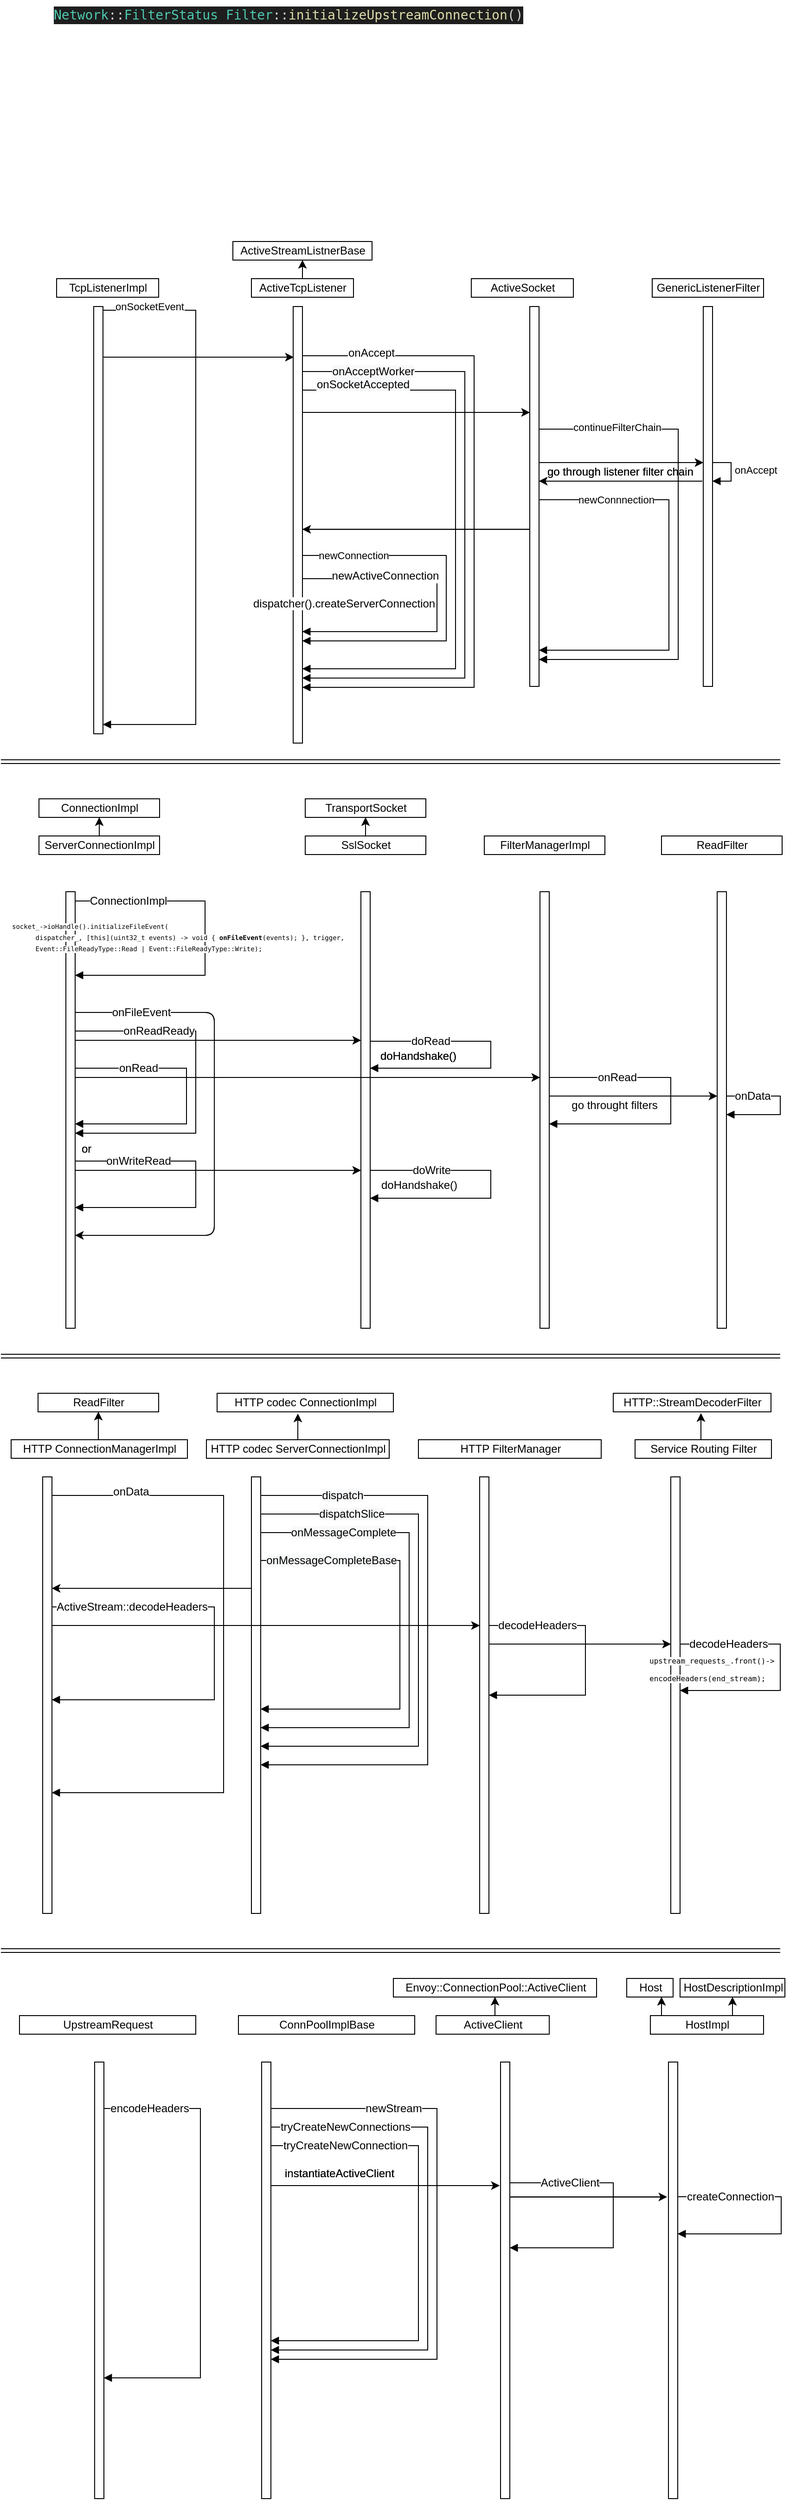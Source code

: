 <mxfile version="17.1.3" type="github">
  <diagram id="dTCkkuFmCW_uLTj4JWRb" name="Page-1">
    <mxGraphModel dx="1422" dy="1900" grid="1" gridSize="10" guides="1" tooltips="1" connect="1" arrows="1" fold="1" page="1" pageScale="1" pageWidth="850" pageHeight="1100" math="0" shadow="0">
      <root>
        <mxCell id="0" />
        <mxCell id="1" parent="0" />
        <mxCell id="FGPLI17WFUnC6xqe849k-1" value="" style="edgeStyle=orthogonalEdgeStyle;html=1;align=left;spacingLeft=2;endArrow=block;rounded=0;" parent="1" target="FGPLI17WFUnC6xqe849k-25" edge="1">
          <mxGeometry relative="1" as="geometry">
            <mxPoint x="320" y="393" as="sourcePoint" />
            <Array as="points">
              <mxPoint x="470" y="393" />
              <mxPoint x="470" y="450" />
            </Array>
            <mxPoint x="325" y="413" as="targetPoint" />
          </mxGeometry>
        </mxCell>
        <mxCell id="FGPLI17WFUnC6xqe849k-2" value="newActiveConnection" style="text;html=1;resizable=0;points=[];align=center;verticalAlign=middle;labelBackgroundColor=default;fontColor=#FFFFFF;" parent="FGPLI17WFUnC6xqe849k-1" vertex="1" connectable="0">
          <mxGeometry x="-0.294" y="2" relative="1" as="geometry">
            <mxPoint x="-31" y="-1" as="offset" />
          </mxGeometry>
        </mxCell>
        <mxCell id="FGPLI17WFUnC6xqe849k-3" value="" style="html=1;points=[];perimeter=orthogonalPerimeter;" parent="1" vertex="1">
          <mxGeometry x="315" y="453" width="10" height="40" as="geometry" />
        </mxCell>
        <mxCell id="FGPLI17WFUnC6xqe849k-4" value="" style="edgeStyle=orthogonalEdgeStyle;html=1;align=left;spacingLeft=2;endArrow=block;rounded=0;" parent="1" target="FGPLI17WFUnC6xqe849k-25" edge="1">
          <mxGeometry relative="1" as="geometry">
            <mxPoint x="320" y="368" as="sourcePoint" />
            <Array as="points">
              <mxPoint x="480" y="368" />
              <mxPoint x="480" y="460" />
            </Array>
            <mxPoint x="325" y="388" as="targetPoint" />
          </mxGeometry>
        </mxCell>
        <mxCell id="FGPLI17WFUnC6xqe849k-5" value="" style="html=1;points=[];perimeter=orthogonalPerimeter;" parent="1" vertex="1">
          <mxGeometry x="315" y="173" width="10" height="40" as="geometry" />
        </mxCell>
        <mxCell id="FGPLI17WFUnC6xqe849k-6" value="" style="edgeStyle=orthogonalEdgeStyle;html=1;align=left;spacingLeft=2;endArrow=block;rounded=0;" parent="1" target="FGPLI17WFUnC6xqe849k-25" edge="1">
          <mxGeometry relative="1" as="geometry">
            <mxPoint x="320" y="153" as="sourcePoint" />
            <Array as="points">
              <mxPoint x="510" y="153" />
              <mxPoint x="510" y="510" />
            </Array>
            <mxPoint x="340" y="173" as="targetPoint" />
          </mxGeometry>
        </mxCell>
        <mxCell id="FGPLI17WFUnC6xqe849k-7" value="onAccept" style="text;html=1;resizable=0;points=[];align=center;verticalAlign=middle;labelBackgroundColor=default;fontColor=#FFFFFF;" parent="FGPLI17WFUnC6xqe849k-6" vertex="1" connectable="0">
          <mxGeometry x="-0.711" y="1" relative="1" as="geometry">
            <mxPoint x="-27" y="-2" as="offset" />
          </mxGeometry>
        </mxCell>
        <mxCell id="FGPLI17WFUnC6xqe849k-8" value="" style="edgeStyle=orthogonalEdgeStyle;html=1;align=left;spacingLeft=2;endArrow=block;rounded=0;" parent="1" target="FGPLI17WFUnC6xqe849k-25" edge="1">
          <mxGeometry relative="1" as="geometry">
            <mxPoint x="320" y="213" as="sourcePoint" />
            <Array as="points">
              <mxPoint x="320" y="170" />
              <mxPoint x="500" y="170" />
              <mxPoint x="500" y="500" />
            </Array>
            <mxPoint x="350" y="233" as="targetPoint" />
          </mxGeometry>
        </mxCell>
        <mxCell id="FGPLI17WFUnC6xqe849k-9" value="&lt;span style=&quot;text-align: left;&quot;&gt;onAcceptWorker&lt;/span&gt;" style="text;html=1;resizable=0;points=[];align=center;verticalAlign=middle;labelBackgroundColor=default;fontColor=#FFFFFF;" parent="FGPLI17WFUnC6xqe849k-8" vertex="1" connectable="0">
          <mxGeometry x="-0.72" y="2" relative="1" as="geometry">
            <mxPoint x="22" y="2" as="offset" />
          </mxGeometry>
        </mxCell>
        <mxCell id="FGPLI17WFUnC6xqe849k-10" value="" style="html=1;points=[];perimeter=orthogonalPerimeter;" parent="1" vertex="1">
          <mxGeometry x="757" y="288" width="10" height="40" as="geometry" />
        </mxCell>
        <mxCell id="FGPLI17WFUnC6xqe849k-11" value="onAccept" style="edgeStyle=orthogonalEdgeStyle;html=1;align=left;spacingLeft=2;endArrow=block;rounded=0;entryX=1;entryY=0;" parent="1" target="FGPLI17WFUnC6xqe849k-10" edge="1">
          <mxGeometry relative="1" as="geometry">
            <mxPoint x="762" y="268" as="sourcePoint" />
            <Array as="points">
              <mxPoint x="787" y="268" />
            </Array>
          </mxGeometry>
        </mxCell>
        <mxCell id="FGPLI17WFUnC6xqe849k-12" value="" style="html=1;points=[];perimeter=orthogonalPerimeter;" parent="1" vertex="1">
          <mxGeometry x="570" y="328" width="10" height="40" as="geometry" />
        </mxCell>
        <mxCell id="FGPLI17WFUnC6xqe849k-13" value="" style="html=1;points=[];perimeter=orthogonalPerimeter;" parent="1" vertex="1">
          <mxGeometry x="570" y="252" width="10" height="40" as="geometry" />
        </mxCell>
        <mxCell id="FGPLI17WFUnC6xqe849k-14" value="" style="edgeStyle=orthogonalEdgeStyle;html=1;align=left;spacingLeft=2;endArrow=block;rounded=0;" parent="1" target="FGPLI17WFUnC6xqe849k-27" edge="1">
          <mxGeometry relative="1" as="geometry">
            <mxPoint x="575" y="232" as="sourcePoint" />
            <Array as="points">
              <mxPoint x="730" y="232" />
              <mxPoint x="730" y="480" />
            </Array>
            <mxPoint x="590" y="252" as="targetPoint" />
          </mxGeometry>
        </mxCell>
        <mxCell id="FGPLI17WFUnC6xqe849k-15" value="&lt;span style=&quot;font-size: 11px ; text-align: left&quot;&gt;continueFilterChain&lt;/span&gt;" style="text;html=1;resizable=0;points=[];align=center;verticalAlign=middle;labelBackgroundColor=default;fontColor=#FFFFFF;" parent="FGPLI17WFUnC6xqe849k-14" vertex="1" connectable="0">
          <mxGeometry x="-0.614" y="2" relative="1" as="geometry">
            <mxPoint x="-18" as="offset" />
          </mxGeometry>
        </mxCell>
        <mxCell id="FGPLI17WFUnC6xqe849k-16" value="" style="edgeStyle=orthogonalEdgeStyle;html=1;align=left;spacingLeft=2;endArrow=block;rounded=0;" parent="1" target="FGPLI17WFUnC6xqe849k-27" edge="1">
          <mxGeometry relative="1" as="geometry">
            <mxPoint x="575" y="308" as="sourcePoint" />
            <Array as="points">
              <mxPoint x="720" y="308" />
              <mxPoint x="720" y="470" />
            </Array>
            <mxPoint x="580" y="369" as="targetPoint" />
          </mxGeometry>
        </mxCell>
        <mxCell id="FGPLI17WFUnC6xqe849k-17" value="&lt;span style=&quot;font-size: 11px ; text-align: left&quot;&gt;newConnnection&lt;/span&gt;" style="text;html=1;resizable=0;points=[];align=center;verticalAlign=middle;labelBackgroundColor=default;fontColor=#FFFFFF;" parent="FGPLI17WFUnC6xqe849k-16" vertex="1" connectable="0">
          <mxGeometry x="-0.751" y="2" relative="1" as="geometry">
            <mxPoint x="32" y="2" as="offset" />
          </mxGeometry>
        </mxCell>
        <mxCell id="FGPLI17WFUnC6xqe849k-18" value="" style="edgeStyle=orthogonalEdgeStyle;html=1;align=left;spacingLeft=2;endArrow=block;rounded=0;" parent="1" target="FGPLI17WFUnC6xqe849k-25" edge="1">
          <mxGeometry relative="1" as="geometry">
            <mxPoint x="320" y="273" as="sourcePoint" />
            <Array as="points">
              <mxPoint x="320" y="190" />
              <mxPoint x="490" y="190" />
              <mxPoint x="490" y="490" />
            </Array>
            <mxPoint x="345" y="330" as="targetPoint" />
          </mxGeometry>
        </mxCell>
        <mxCell id="FGPLI17WFUnC6xqe849k-19" value="&lt;span style=&quot;text-align: left;&quot;&gt;onSocketAccepted&lt;/span&gt;" style="text;html=1;resizable=0;points=[];align=center;verticalAlign=middle;labelBackgroundColor=default;fontColor=#FFFFFF;" parent="FGPLI17WFUnC6xqe849k-18" vertex="1" connectable="0">
          <mxGeometry x="-0.796" relative="1" as="geometry">
            <mxPoint x="70" y="-16" as="offset" />
          </mxGeometry>
        </mxCell>
        <mxCell id="FGPLI17WFUnC6xqe849k-20" value="" style="html=1;points=[];perimeter=orthogonalPerimeter;" parent="1" vertex="1">
          <mxGeometry x="315" y="233" width="10" height="40" as="geometry" />
        </mxCell>
        <mxCell id="FGPLI17WFUnC6xqe849k-21" value="" style="html=1;points=[];perimeter=orthogonalPerimeter;" parent="1" vertex="1">
          <mxGeometry x="315" y="202" width="10" height="40" as="geometry" />
        </mxCell>
        <mxCell id="FGPLI17WFUnC6xqe849k-22" style="edgeStyle=orthogonalEdgeStyle;rounded=0;orthogonalLoop=1;jettySize=auto;html=1;exitX=0.5;exitY=0;exitDx=0;exitDy=0;" parent="1" source="FGPLI17WFUnC6xqe849k-23" target="FGPLI17WFUnC6xqe849k-29" edge="1">
          <mxGeometry relative="1" as="geometry" />
        </mxCell>
        <mxCell id="FGPLI17WFUnC6xqe849k-23" value="ActiveTcpListener" style="html=1;" parent="1" vertex="1">
          <mxGeometry x="270" y="70" width="110" height="20" as="geometry" />
        </mxCell>
        <mxCell id="FGPLI17WFUnC6xqe849k-24" value="" style="edgeStyle=orthogonalEdgeStyle;rounded=0;orthogonalLoop=1;jettySize=auto;html=1;" parent="1" edge="1">
          <mxGeometry relative="1" as="geometry">
            <Array as="points">
              <mxPoint x="540" y="214" />
              <mxPoint x="540" y="214" />
            </Array>
            <mxPoint x="325" y="214" as="sourcePoint" />
            <mxPoint x="570" y="214" as="targetPoint" />
          </mxGeometry>
        </mxCell>
        <mxCell id="FGPLI17WFUnC6xqe849k-25" value="" style="html=1;points=[];perimeter=orthogonalPerimeter;" parent="1" vertex="1">
          <mxGeometry x="315" y="100" width="10" height="470" as="geometry" />
        </mxCell>
        <mxCell id="FGPLI17WFUnC6xqe849k-26" value="" style="edgeStyle=orthogonalEdgeStyle;rounded=0;orthogonalLoop=1;jettySize=auto;html=1;" parent="1" edge="1">
          <mxGeometry relative="1" as="geometry">
            <Array as="points">
              <mxPoint x="667" y="268" />
              <mxPoint x="667" y="268" />
            </Array>
            <mxPoint x="580" y="268" as="sourcePoint" />
            <mxPoint x="757" y="268" as="targetPoint" />
          </mxGeometry>
        </mxCell>
        <mxCell id="FGPLI17WFUnC6xqe849k-27" value="" style="html=1;points=[];perimeter=orthogonalPerimeter;" parent="1" vertex="1">
          <mxGeometry x="570" y="100" width="10" height="409" as="geometry" />
        </mxCell>
        <mxCell id="FGPLI17WFUnC6xqe849k-28" value="" style="html=1;points=[];perimeter=orthogonalPerimeter;" parent="1" vertex="1">
          <mxGeometry x="757" y="100" width="10" height="409" as="geometry" />
        </mxCell>
        <mxCell id="FGPLI17WFUnC6xqe849k-29" value="ActiveStreamListnerBase" style="html=1;" parent="1" vertex="1">
          <mxGeometry x="250" y="30" width="150" height="20" as="geometry" />
        </mxCell>
        <mxCell id="FGPLI17WFUnC6xqe849k-30" value="ActiveSocket" style="html=1;" parent="1" vertex="1">
          <mxGeometry x="507" y="70" width="110" height="20" as="geometry" />
        </mxCell>
        <mxCell id="FGPLI17WFUnC6xqe849k-31" value="GenericListenerFilter" style="html=1;" parent="1" vertex="1">
          <mxGeometry x="702" y="70" width="120" height="20" as="geometry" />
        </mxCell>
        <mxCell id="FGPLI17WFUnC6xqe849k-32" value="" style="endArrow=classic;html=1;" parent="1" edge="1">
          <mxGeometry width="50" height="50" relative="1" as="geometry">
            <mxPoint x="756" y="288" as="sourcePoint" />
            <mxPoint x="580" y="288" as="targetPoint" />
          </mxGeometry>
        </mxCell>
        <mxCell id="FGPLI17WFUnC6xqe849k-33" value="go through listener filter chain" style="text;html=1;resizable=0;points=[];autosize=1;align=left;verticalAlign=top;spacingTop=-4;" parent="1" vertex="1">
          <mxGeometry x="587" y="268" width="170" height="20" as="geometry" />
        </mxCell>
        <mxCell id="FGPLI17WFUnC6xqe849k-34" value="" style="html=1;points=[];perimeter=orthogonalPerimeter;" parent="1" vertex="1">
          <mxGeometry x="100" y="124" width="10" height="40" as="geometry" />
        </mxCell>
        <mxCell id="FGPLI17WFUnC6xqe849k-35" value="" style="edgeStyle=orthogonalEdgeStyle;html=1;align=left;spacingLeft=2;endArrow=block;rounded=0;" parent="1" target="FGPLI17WFUnC6xqe849k-38" edge="1">
          <mxGeometry relative="1" as="geometry">
            <mxPoint x="104" y="104" as="sourcePoint" />
            <Array as="points">
              <mxPoint x="210" y="104" />
              <mxPoint x="210" y="550" />
            </Array>
            <mxPoint x="109" y="124" as="targetPoint" />
          </mxGeometry>
        </mxCell>
        <mxCell id="FGPLI17WFUnC6xqe849k-36" value="&lt;span style=&quot;font-size: 11px ; text-align: left&quot;&gt;onSocketEvent&lt;/span&gt;" style="text;html=1;resizable=0;points=[];align=center;verticalAlign=middle;labelBackgroundColor=default;fontColor=#FFFFFF;" parent="FGPLI17WFUnC6xqe849k-35" vertex="1" connectable="0">
          <mxGeometry x="-0.761" relative="1" as="geometry">
            <mxPoint x="-22" y="-4" as="offset" />
          </mxGeometry>
        </mxCell>
        <mxCell id="FGPLI17WFUnC6xqe849k-37" value="TcpListenerImpl" style="html=1;" parent="1" vertex="1">
          <mxGeometry x="60" y="70" width="110" height="20" as="geometry" />
        </mxCell>
        <mxCell id="FGPLI17WFUnC6xqe849k-38" value="" style="html=1;points=[];perimeter=orthogonalPerimeter;" parent="1" vertex="1">
          <mxGeometry x="100" y="100" width="10" height="460" as="geometry" />
        </mxCell>
        <mxCell id="FGPLI17WFUnC6xqe849k-39" value="" style="endArrow=classic;html=1;entryX=0.05;entryY=0.116;entryDx=0;entryDy=0;entryPerimeter=0;" parent="1" source="FGPLI17WFUnC6xqe849k-38" target="FGPLI17WFUnC6xqe849k-25" edge="1">
          <mxGeometry width="50" height="50" relative="1" as="geometry">
            <mxPoint x="60" y="580" as="sourcePoint" />
            <mxPoint x="310" y="155" as="targetPoint" />
          </mxGeometry>
        </mxCell>
        <mxCell id="FGPLI17WFUnC6xqe849k-40" value="" style="endArrow=classic;html=1;exitX=-0.1;exitY=0.782;exitDx=0;exitDy=0;exitPerimeter=0;entryX=0.9;entryY=0.782;entryDx=0;entryDy=0;entryPerimeter=0;" parent="1" edge="1">
          <mxGeometry width="50" height="50" relative="1" as="geometry">
            <mxPoint x="570" y="339.838" as="sourcePoint" />
            <mxPoint x="325" y="339.838" as="targetPoint" />
          </mxGeometry>
        </mxCell>
        <mxCell id="FGPLI17WFUnC6xqe849k-41" value="&lt;span style=&quot;font-size: 11px ; text-align: left&quot;&gt;newConnection&lt;/span&gt;" style="text;html=1;resizable=0;points=[];align=center;verticalAlign=middle;labelBackgroundColor=default;fontColor=#FFFFFF;" parent="FGPLI17WFUnC6xqe849k-40" vertex="1" connectable="0">
          <mxGeometry x="0.51" y="2" relative="1" as="geometry">
            <mxPoint x="-5" y="26" as="offset" />
          </mxGeometry>
        </mxCell>
        <mxCell id="FGPLI17WFUnC6xqe849k-42" value="" style="shape=link;html=1;" parent="1" edge="1">
          <mxGeometry width="50" height="50" relative="1" as="geometry">
            <mxPoint y="590" as="sourcePoint" />
            <mxPoint x="840" y="590" as="targetPoint" />
          </mxGeometry>
        </mxCell>
        <mxCell id="FGPLI17WFUnC6xqe849k-43" value="&lt;span style=&quot;&quot;&gt;dispatcher().createServerConnection&lt;/span&gt;" style="text;html=1;resizable=0;points=[];autosize=1;align=left;verticalAlign=top;spacingTop=-4;fontColor=#FFFFFF;labelBackgroundColor=default;" parent="1" vertex="1">
          <mxGeometry x="270" y="410" width="210" height="20" as="geometry" />
        </mxCell>
        <mxCell id="FGPLI17WFUnC6xqe849k-44" style="edgeStyle=orthogonalEdgeStyle;rounded=0;orthogonalLoop=1;jettySize=auto;html=1;exitX=0.5;exitY=0;exitDx=0;exitDy=0;" parent="1" source="FGPLI17WFUnC6xqe849k-45" target="FGPLI17WFUnC6xqe849k-46" edge="1">
          <mxGeometry relative="1" as="geometry" />
        </mxCell>
        <mxCell id="FGPLI17WFUnC6xqe849k-45" value="ServerConnectionImpl" style="html=1;" parent="1" vertex="1">
          <mxGeometry x="41" y="670" width="130" height="20" as="geometry" />
        </mxCell>
        <mxCell id="FGPLI17WFUnC6xqe849k-46" value="ConnectionImpl" style="html=1;" parent="1" vertex="1">
          <mxGeometry x="41" y="630" width="130" height="20" as="geometry" />
        </mxCell>
        <mxCell id="FGPLI17WFUnC6xqe849k-47" value="" style="html=1;points=[];perimeter=orthogonalPerimeter;" parent="1" vertex="1">
          <mxGeometry x="70" y="730" width="10" height="470" as="geometry" />
        </mxCell>
        <mxCell id="FGPLI17WFUnC6xqe849k-48" value="" style="edgeStyle=orthogonalEdgeStyle;html=1;align=left;spacingLeft=2;endArrow=block;rounded=0;" parent="1" source="FGPLI17WFUnC6xqe849k-47" target="FGPLI17WFUnC6xqe849k-47" edge="1">
          <mxGeometry relative="1" as="geometry">
            <mxPoint x="125" y="740" as="sourcePoint" />
            <Array as="points">
              <mxPoint x="220" y="740" />
              <mxPoint x="220" y="820" />
            </Array>
          </mxGeometry>
        </mxCell>
        <mxCell id="FGPLI17WFUnC6xqe849k-49" value="ConnectionImpl" style="text;html=1;resizable=0;points=[];align=center;verticalAlign=middle;labelBackgroundColor=none;fontColor=#FFFFFF;" parent="FGPLI17WFUnC6xqe849k-48" vertex="1" connectable="0">
          <mxGeometry x="-0.552" relative="1" as="geometry">
            <mxPoint x="-24" as="offset" />
          </mxGeometry>
        </mxCell>
        <mxCell id="FGPLI17WFUnC6xqe849k-50" value="&lt;div style=&quot;font-family: &amp;quot;droid sans mono&amp;quot; , monospace , monospace , &amp;quot;droid sans fallback&amp;quot; ; line-height: 171% ; white-space: pre ; font-size: 7px&quot;&gt;&lt;div&gt;&lt;span style=&quot;&quot;&gt;socket_-&amp;gt;ioHandle().initializeFileEvent(&lt;/span&gt;&lt;/div&gt;&lt;div&gt;&lt;span style=&quot;&quot;&gt;      dispatcher_, [this](uint32_t events) -&amp;gt; void { &lt;b&gt;onFileEvent&lt;/b&gt;(events); }, trigger,&lt;/span&gt;&lt;/div&gt;&lt;div&gt;&lt;span style=&quot;&quot;&gt;      Event::FileReadyType::Read | Event::FileReadyType::Write);&lt;/span&gt;&lt;/div&gt;&lt;/div&gt;" style="text;html=1;resizable=0;points=[];autosize=1;align=left;verticalAlign=top;spacingTop=-4;fontColor=#FFFFFF;labelBackgroundColor=none;" parent="1" vertex="1">
          <mxGeometry x="10" y="760" width="370" height="40" as="geometry" />
        </mxCell>
        <mxCell id="FGPLI17WFUnC6xqe849k-51" value="" style="endArrow=classic;html=1;" parent="1" source="FGPLI17WFUnC6xqe849k-47" target="FGPLI17WFUnC6xqe849k-47" edge="1">
          <mxGeometry width="50" height="50" relative="1" as="geometry">
            <mxPoint x="79" y="890" as="sourcePoint" />
            <mxPoint x="75" y="1040" as="targetPoint" />
            <Array as="points">
              <mxPoint x="150" y="860" />
              <mxPoint x="230" y="860" />
              <mxPoint x="230" y="950" />
              <mxPoint x="230" y="1100" />
              <mxPoint x="150" y="1100" />
            </Array>
          </mxGeometry>
        </mxCell>
        <mxCell id="FGPLI17WFUnC6xqe849k-52" value="onFileEvent" style="text;html=1;resizable=0;points=[];align=center;verticalAlign=middle;labelBackgroundColor=none;fontColor=#FFFFFF;" parent="FGPLI17WFUnC6xqe849k-51" vertex="1" connectable="0">
          <mxGeometry x="-0.636" y="1" relative="1" as="geometry">
            <mxPoint x="-28" y="1" as="offset" />
          </mxGeometry>
        </mxCell>
        <mxCell id="FGPLI17WFUnC6xqe849k-53" value="" style="edgeStyle=orthogonalEdgeStyle;html=1;align=left;spacingLeft=2;endArrow=block;rounded=0;" parent="1" source="FGPLI17WFUnC6xqe849k-47" target="FGPLI17WFUnC6xqe849k-47" edge="1">
          <mxGeometry relative="1" as="geometry">
            <mxPoint x="80" y="910" as="sourcePoint" />
            <Array as="points">
              <mxPoint x="210" y="880" />
              <mxPoint x="210" y="990" />
            </Array>
            <mxPoint x="85" y="930" as="targetPoint" />
          </mxGeometry>
        </mxCell>
        <mxCell id="FGPLI17WFUnC6xqe849k-54" value="onReadReady" style="text;html=1;resizable=0;points=[];align=center;verticalAlign=middle;labelBackgroundColor=none;fontColor=#FFFFFF;" parent="FGPLI17WFUnC6xqe849k-53" vertex="1" connectable="0">
          <mxGeometry x="-0.383" y="2" relative="1" as="geometry">
            <mxPoint x="-24" y="2" as="offset" />
          </mxGeometry>
        </mxCell>
        <mxCell id="FGPLI17WFUnC6xqe849k-55" value="or" style="text;html=1;resizable=0;points=[];autosize=1;align=left;verticalAlign=top;spacingTop=-4;" parent="1" vertex="1">
          <mxGeometry x="85" y="997" width="30" height="20" as="geometry" />
        </mxCell>
        <mxCell id="FGPLI17WFUnC6xqe849k-56" value="" style="edgeStyle=orthogonalEdgeStyle;html=1;align=left;spacingLeft=2;endArrow=block;rounded=0;" parent="1" source="FGPLI17WFUnC6xqe849k-47" target="FGPLI17WFUnC6xqe849k-47" edge="1">
          <mxGeometry relative="1" as="geometry">
            <mxPoint x="70" y="1004" as="sourcePoint" />
            <Array as="points">
              <mxPoint x="210" y="1020" />
              <mxPoint x="210" y="1070" />
            </Array>
            <mxPoint x="80" y="1024" as="targetPoint" />
          </mxGeometry>
        </mxCell>
        <mxCell id="FGPLI17WFUnC6xqe849k-57" value="onWriteRead" style="text;html=1;resizable=0;points=[];align=center;verticalAlign=middle;labelBackgroundColor=none;fontColor=#FFFFFF;" parent="FGPLI17WFUnC6xqe849k-56" vertex="1" connectable="0">
          <mxGeometry x="-0.683" y="1" relative="1" as="geometry">
            <mxPoint x="19" y="1" as="offset" />
          </mxGeometry>
        </mxCell>
        <mxCell id="FGPLI17WFUnC6xqe849k-58" value="" style="html=1;points=[];perimeter=orthogonalPerimeter;" parent="1" vertex="1">
          <mxGeometry x="388" y="730" width="10" height="470" as="geometry" />
        </mxCell>
        <mxCell id="FGPLI17WFUnC6xqe849k-59" value="TransportSocket" style="html=1;" parent="1" vertex="1">
          <mxGeometry x="328" y="630" width="130" height="20" as="geometry" />
        </mxCell>
        <mxCell id="FGPLI17WFUnC6xqe849k-60" style="edgeStyle=orthogonalEdgeStyle;rounded=0;orthogonalLoop=1;jettySize=auto;html=1;exitX=0.5;exitY=0;exitDx=0;exitDy=0;entryX=0.5;entryY=1;entryDx=0;entryDy=0;" parent="1" source="FGPLI17WFUnC6xqe849k-61" target="FGPLI17WFUnC6xqe849k-59" edge="1">
          <mxGeometry relative="1" as="geometry" />
        </mxCell>
        <mxCell id="FGPLI17WFUnC6xqe849k-61" value="SslSocket" style="html=1;" parent="1" vertex="1">
          <mxGeometry x="328" y="670" width="130" height="20" as="geometry" />
        </mxCell>
        <mxCell id="FGPLI17WFUnC6xqe849k-62" value="" style="endArrow=classic;html=1;" parent="1" source="FGPLI17WFUnC6xqe849k-47" target="FGPLI17WFUnC6xqe849k-58" edge="1">
          <mxGeometry width="50" height="50" relative="1" as="geometry">
            <mxPoint x="10" y="1270" as="sourcePoint" />
            <mxPoint x="60" y="1220" as="targetPoint" />
            <Array as="points">
              <mxPoint x="290" y="890" />
            </Array>
          </mxGeometry>
        </mxCell>
        <mxCell id="FGPLI17WFUnC6xqe849k-63" value="" style="edgeStyle=orthogonalEdgeStyle;html=1;align=left;spacingLeft=2;endArrow=block;rounded=0;" parent="1" target="FGPLI17WFUnC6xqe849k-58" edge="1">
          <mxGeometry relative="1" as="geometry">
            <mxPoint x="398" y="891" as="sourcePoint" />
            <Array as="points">
              <mxPoint x="528" y="891" />
              <mxPoint x="528" y="920" />
            </Array>
            <mxPoint x="398" y="911" as="targetPoint" />
          </mxGeometry>
        </mxCell>
        <mxCell id="FGPLI17WFUnC6xqe849k-64" value="doRead" style="text;html=1;resizable=0;points=[];align=center;verticalAlign=middle;labelBackgroundColor=none;fontColor=#FFFFFF;" parent="FGPLI17WFUnC6xqe849k-63" vertex="1" connectable="0">
          <mxGeometry x="-0.383" y="2" relative="1" as="geometry">
            <mxPoint x="-24" y="2" as="offset" />
          </mxGeometry>
        </mxCell>
        <mxCell id="FGPLI17WFUnC6xqe849k-65" value="" style="edgeStyle=orthogonalEdgeStyle;html=1;align=left;spacingLeft=2;endArrow=block;rounded=0;" parent="1" source="FGPLI17WFUnC6xqe849k-58" target="FGPLI17WFUnC6xqe849k-58" edge="1">
          <mxGeometry relative="1" as="geometry">
            <mxPoint x="398" y="1000" as="sourcePoint" />
            <Array as="points">
              <mxPoint x="528" y="1030" />
              <mxPoint x="528" y="1060" />
            </Array>
            <mxPoint x="398" y="1040" as="targetPoint" />
          </mxGeometry>
        </mxCell>
        <mxCell id="FGPLI17WFUnC6xqe849k-66" value="doWrite" style="text;html=1;resizable=0;points=[];align=center;verticalAlign=middle;labelBackgroundColor=#ffffff;" parent="FGPLI17WFUnC6xqe849k-65" vertex="1" connectable="0">
          <mxGeometry x="-0.383" y="2" relative="1" as="geometry">
            <mxPoint x="-24" y="2" as="offset" />
          </mxGeometry>
        </mxCell>
        <mxCell id="FGPLI17WFUnC6xqe849k-67" value="" style="endArrow=classic;html=1;" parent="1" source="FGPLI17WFUnC6xqe849k-47" target="FGPLI17WFUnC6xqe849k-58" edge="1">
          <mxGeometry width="50" height="50" relative="1" as="geometry">
            <mxPoint x="80" y="1009.96" as="sourcePoint" />
            <mxPoint x="402.5" y="1009.96" as="targetPoint" />
            <Array as="points">
              <mxPoint x="360" y="1030" />
            </Array>
          </mxGeometry>
        </mxCell>
        <mxCell id="FGPLI17WFUnC6xqe849k-68" value="doHandshake()" style="text;html=1;resizable=0;points=[];autosize=1;align=left;verticalAlign=top;spacingTop=-4;" parent="1" vertex="1">
          <mxGeometry x="407" y="897" width="100" height="20" as="geometry" />
        </mxCell>
        <mxCell id="FGPLI17WFUnC6xqe849k-69" value="doHandshake()" style="text;html=1;fontColor=#FFFFFF;labelBackgroundColor=none;" parent="1" vertex="1">
          <mxGeometry x="408" y="1032" width="100" height="30" as="geometry" />
        </mxCell>
        <mxCell id="FGPLI17WFUnC6xqe849k-70" value="" style="edgeStyle=orthogonalEdgeStyle;html=1;align=left;spacingLeft=2;endArrow=block;rounded=0;" parent="1" target="FGPLI17WFUnC6xqe849k-47" edge="1">
          <mxGeometry relative="1" as="geometry">
            <mxPoint x="80" y="918.471" as="sourcePoint" />
            <Array as="points">
              <mxPoint x="80" y="920" />
              <mxPoint x="200" y="920" />
              <mxPoint x="200" y="980" />
            </Array>
            <mxPoint x="80" y="947.882" as="targetPoint" />
          </mxGeometry>
        </mxCell>
        <mxCell id="FGPLI17WFUnC6xqe849k-71" value="onRead" style="text;html=1;resizable=0;points=[];align=center;verticalAlign=middle;labelBackgroundColor=none;fontColor=#FFFFFF;" parent="FGPLI17WFUnC6xqe849k-70" vertex="1" connectable="0">
          <mxGeometry x="-0.383" y="2" relative="1" as="geometry">
            <mxPoint x="-24" y="2" as="offset" />
          </mxGeometry>
        </mxCell>
        <mxCell id="FGPLI17WFUnC6xqe849k-72" value="FilterManagerImpl" style="html=1;" parent="1" vertex="1">
          <mxGeometry x="521" y="670" width="130" height="20" as="geometry" />
        </mxCell>
        <mxCell id="FGPLI17WFUnC6xqe849k-73" value="" style="html=1;points=[];perimeter=orthogonalPerimeter;" parent="1" vertex="1">
          <mxGeometry x="581" y="730" width="10" height="470" as="geometry" />
        </mxCell>
        <mxCell id="FGPLI17WFUnC6xqe849k-74" value="" style="edgeStyle=orthogonalEdgeStyle;html=1;align=left;spacingLeft=2;endArrow=block;rounded=0;" parent="1" source="FGPLI17WFUnC6xqe849k-73" target="FGPLI17WFUnC6xqe849k-73" edge="1">
          <mxGeometry relative="1" as="geometry">
            <mxPoint x="591.5" y="927.471" as="sourcePoint" />
            <Array as="points">
              <mxPoint x="722" y="930" />
              <mxPoint x="722" y="980" />
            </Array>
            <mxPoint x="591.5" y="956.882" as="targetPoint" />
          </mxGeometry>
        </mxCell>
        <mxCell id="FGPLI17WFUnC6xqe849k-75" value="onRead" style="text;html=1;resizable=0;points=[];align=center;verticalAlign=middle;labelBackgroundColor=none;fontColor=#FFFFFF;" parent="FGPLI17WFUnC6xqe849k-74" vertex="1" connectable="0">
          <mxGeometry x="-0.383" y="2" relative="1" as="geometry">
            <mxPoint x="-24" y="2" as="offset" />
          </mxGeometry>
        </mxCell>
        <mxCell id="FGPLI17WFUnC6xqe849k-76" value="" style="endArrow=classic;html=1;" parent="1" source="FGPLI17WFUnC6xqe849k-47" target="FGPLI17WFUnC6xqe849k-73" edge="1">
          <mxGeometry width="50" height="50" relative="1" as="geometry">
            <mxPoint x="80" y="933.2" as="sourcePoint" />
            <mxPoint x="690" y="930" as="targetPoint" />
            <Array as="points">
              <mxPoint x="120" y="930" />
            </Array>
          </mxGeometry>
        </mxCell>
        <mxCell id="FGPLI17WFUnC6xqe849k-77" value="ReadFilter" style="html=1;" parent="1" vertex="1">
          <mxGeometry x="712" y="670" width="130" height="20" as="geometry" />
        </mxCell>
        <mxCell id="FGPLI17WFUnC6xqe849k-78" value="" style="html=1;points=[];perimeter=orthogonalPerimeter;" parent="1" vertex="1">
          <mxGeometry x="772" y="730" width="10" height="470" as="geometry" />
        </mxCell>
        <mxCell id="FGPLI17WFUnC6xqe849k-79" value="" style="edgeStyle=orthogonalEdgeStyle;html=1;align=left;spacingLeft=2;endArrow=block;rounded=0;" parent="1" source="FGPLI17WFUnC6xqe849k-78" target="FGPLI17WFUnC6xqe849k-78" edge="1">
          <mxGeometry relative="1" as="geometry">
            <mxPoint x="797" y="929.382" as="sourcePoint" />
            <Array as="points">
              <mxPoint x="840" y="950" />
              <mxPoint x="840" y="970" />
            </Array>
            <mxPoint x="797" y="979.971" as="targetPoint" />
          </mxGeometry>
        </mxCell>
        <mxCell id="FGPLI17WFUnC6xqe849k-80" value="onData" style="text;html=1;resizable=0;points=[];align=center;verticalAlign=middle;labelBackgroundColor=none;fontColor=#FFFFFF;" parent="FGPLI17WFUnC6xqe849k-79" vertex="1" connectable="0">
          <mxGeometry x="-0.383" y="2" relative="1" as="geometry">
            <mxPoint x="-14" y="2" as="offset" />
          </mxGeometry>
        </mxCell>
        <mxCell id="FGPLI17WFUnC6xqe849k-81" value="" style="endArrow=classic;html=1;" parent="1" source="FGPLI17WFUnC6xqe849k-73" target="FGPLI17WFUnC6xqe849k-78" edge="1">
          <mxGeometry width="50" height="50" relative="1" as="geometry">
            <mxPoint x="114" y="1270" as="sourcePoint" />
            <mxPoint x="164" y="1220" as="targetPoint" />
            <Array as="points">
              <mxPoint x="740" y="950" />
            </Array>
          </mxGeometry>
        </mxCell>
        <mxCell id="FGPLI17WFUnC6xqe849k-82" value="go throught filters" style="text;html=1;resizable=0;points=[];align=center;verticalAlign=middle;labelBackgroundColor=none;fontColor=#FFFFFF;" parent="FGPLI17WFUnC6xqe849k-81" vertex="1" connectable="0">
          <mxGeometry x="0.684" y="132" relative="1" as="geometry">
            <mxPoint x="-83" y="142" as="offset" />
          </mxGeometry>
        </mxCell>
        <mxCell id="FGPLI17WFUnC6xqe849k-83" value="" style="shape=link;html=1;" parent="1" edge="1">
          <mxGeometry width="50" height="50" relative="1" as="geometry">
            <mxPoint y="1230" as="sourcePoint" />
            <mxPoint x="840" y="1230" as="targetPoint" />
          </mxGeometry>
        </mxCell>
        <mxCell id="FGPLI17WFUnC6xqe849k-84" value="ReadFilter" style="html=1;" parent="1" vertex="1">
          <mxGeometry x="40" y="1270" width="130" height="20" as="geometry" />
        </mxCell>
        <mxCell id="FGPLI17WFUnC6xqe849k-85" value="" style="html=1;points=[];perimeter=orthogonalPerimeter;" parent="1" vertex="1">
          <mxGeometry x="45" y="1360" width="10" height="470" as="geometry" />
        </mxCell>
        <mxCell id="FGPLI17WFUnC6xqe849k-86" value="" style="edgeStyle=orthogonalEdgeStyle;html=1;align=left;spacingLeft=2;endArrow=block;rounded=0;" parent="1" source="FGPLI17WFUnC6xqe849k-85" target="FGPLI17WFUnC6xqe849k-85" edge="1">
          <mxGeometry relative="1" as="geometry">
            <mxPoint x="80" y="1370" as="sourcePoint" />
            <Array as="points">
              <mxPoint x="240" y="1380" />
              <mxPoint x="240" y="1700" />
            </Array>
            <mxPoint x="80" y="1432" as="targetPoint" />
          </mxGeometry>
        </mxCell>
        <mxCell id="FGPLI17WFUnC6xqe849k-87" value="onData" style="text;html=1;resizable=0;points=[];align=center;verticalAlign=middle;labelBackgroundColor=#ffffff;" parent="FGPLI17WFUnC6xqe849k-86" vertex="1" connectable="0">
          <mxGeometry x="-0.383" y="2" relative="1" as="geometry">
            <mxPoint x="-102" y="-32" as="offset" />
          </mxGeometry>
        </mxCell>
        <mxCell id="FGPLI17WFUnC6xqe849k-88" style="edgeStyle=orthogonalEdgeStyle;rounded=0;orthogonalLoop=1;jettySize=auto;html=1;exitX=0.5;exitY=0;exitDx=0;exitDy=0;entryX=0.5;entryY=1;entryDx=0;entryDy=0;" parent="1" source="FGPLI17WFUnC6xqe849k-89" target="FGPLI17WFUnC6xqe849k-84" edge="1">
          <mxGeometry relative="1" as="geometry" />
        </mxCell>
        <mxCell id="FGPLI17WFUnC6xqe849k-89" value="HTTP ConnectionManagerImpl&lt;span style=&quot;color: rgba(0 , 0 , 0 , 0) ; font-family: monospace ; font-size: 0px&quot;&gt;%3CmxGraphModel%3E%3Croot%3E%3CmxCell%20id%3D%220%22%2F%3E%3CmxCell%20id%3D%221%22%20parent%3D%220%22%2F%3E%3CmxCell%20id%3D%222%22%20value%3D%22ReadFilter%22%20style%3D%22html%3D1%3B%22%20vertex%3D%221%22%20parent%3D%221%22%3E%3CmxGeometry%20x%3D%2210%22%20y%3D%221270%22%20width%3D%22130%22%20height%3D%2220%22%20as%3D%22geometry%22%2F%3E%3C%2FmxCell%3E%3C%2Froot%3E%3C%2FmxGraphModel%3E Cp&lt;/span&gt;" style="html=1;" parent="1" vertex="1">
          <mxGeometry x="11" y="1320" width="190" height="20" as="geometry" />
        </mxCell>
        <mxCell id="FGPLI17WFUnC6xqe849k-90" value="HTTP codec ConnectionImpl&lt;span style=&quot;color: rgba(0 , 0 , 0 , 0) ; font-family: monospace ; font-size: 0px&quot;&gt;%3CmxGraphModel%3E%3Croot%3E%3CmxCell%20id%3D%220%22%2F%3E%3CmxCell%20id%3D%221%22%20parent%3D%220%22%2F%3E%3CmxCell%20id%3D%222%22%20value%3D%22ReadFilter%22%20style%3D%22html%3D1%3B%22%20vertex%3D%221%22%20parent%3D%221%22%3E%3CmxGeometry%20x%3D%2210%22%20y%3D%221270%22%20width%3D%22130%22%20height%3D%2220%22%20as%3D%22geometry%22%2F%3E%3C%2FmxCell%3E%3C%2Froot%3E%3C%2FmxGraphel%3E Cp&lt;/span&gt;" style="html=1;" parent="1" vertex="1">
          <mxGeometry x="233" y="1270" width="190" height="20" as="geometry" />
        </mxCell>
        <mxCell id="FGPLI17WFUnC6xqe849k-91" value="" style="html=1;points=[];perimeter=orthogonalPerimeter;" parent="1" vertex="1">
          <mxGeometry x="270" y="1360" width="10" height="470" as="geometry" />
        </mxCell>
        <mxCell id="FGPLI17WFUnC6xqe849k-92" value="" style="edgeStyle=orthogonalEdgeStyle;html=1;align=left;spacingLeft=2;endArrow=block;rounded=0;" parent="1" source="FGPLI17WFUnC6xqe849k-91" target="FGPLI17WFUnC6xqe849k-91" edge="1">
          <mxGeometry relative="1" as="geometry">
            <mxPoint x="320" y="1422" as="sourcePoint" />
            <Array as="points">
              <mxPoint x="460" y="1380" />
              <mxPoint x="460" y="1670" />
            </Array>
            <mxPoint x="348" y="1482" as="targetPoint" />
          </mxGeometry>
        </mxCell>
        <mxCell id="FGPLI17WFUnC6xqe849k-93" value="&lt;span style=&quot;text-align: left ; background-color: rgb(248 , 249 , 250)&quot;&gt;dispatch&lt;/span&gt;" style="text;html=1;resizable=0;points=[];align=center;verticalAlign=middle;labelBackgroundColor=#ffffff;" parent="FGPLI17WFUnC6xqe849k-92" vertex="1" connectable="0">
          <mxGeometry x="-0.729" relative="1" as="geometry">
            <mxPoint as="offset" />
          </mxGeometry>
        </mxCell>
        <mxCell id="FGPLI17WFUnC6xqe849k-94" value="" style="edgeStyle=orthogonalEdgeStyle;html=1;align=left;spacingLeft=2;endArrow=block;rounded=0;" parent="1" source="FGPLI17WFUnC6xqe849k-91" target="FGPLI17WFUnC6xqe849k-91" edge="1">
          <mxGeometry relative="1" as="geometry">
            <mxPoint x="338" y="1390" as="sourcePoint" />
            <Array as="points">
              <mxPoint x="450" y="1400" />
              <mxPoint x="450" y="1650" />
            </Array>
            <mxPoint x="338" y="1480" as="targetPoint" />
          </mxGeometry>
        </mxCell>
        <mxCell id="FGPLI17WFUnC6xqe849k-95" value="&lt;span style=&quot;text-align: left ; background-color: rgb(248 , 249 , 250)&quot;&gt;dispatchSlice&lt;br&gt;&lt;/span&gt;" style="text;html=1;resizable=0;points=[];align=center;verticalAlign=middle;labelBackgroundColor=#ffffff;" parent="FGPLI17WFUnC6xqe849k-94" vertex="1" connectable="0">
          <mxGeometry x="-0.729" relative="1" as="geometry">
            <mxPoint x="18" as="offset" />
          </mxGeometry>
        </mxCell>
        <mxCell id="FGPLI17WFUnC6xqe849k-96" value="" style="edgeStyle=orthogonalEdgeStyle;html=1;align=left;spacingLeft=2;endArrow=block;rounded=0;" parent="1" source="FGPLI17WFUnC6xqe849k-91" target="FGPLI17WFUnC6xqe849k-91" edge="1">
          <mxGeometry relative="1" as="geometry">
            <mxPoint x="328" y="1520" as="sourcePoint" />
            <Array as="points">
              <mxPoint x="440" y="1420" />
              <mxPoint x="440" y="1630" />
            </Array>
            <mxPoint x="328" y="1570" as="targetPoint" />
          </mxGeometry>
        </mxCell>
        <mxCell id="FGPLI17WFUnC6xqe849k-97" value="&lt;span style=&quot;text-align: left ; background-color: rgb(248 , 249 , 250)&quot;&gt;onMessageComplete&lt;br&gt;&lt;/span&gt;" style="text;html=1;resizable=0;points=[];align=center;verticalAlign=middle;labelBackgroundColor=#ffffff;" parent="FGPLI17WFUnC6xqe849k-96" vertex="1" connectable="0">
          <mxGeometry x="-0.729" relative="1" as="geometry">
            <mxPoint x="17" as="offset" />
          </mxGeometry>
        </mxCell>
        <mxCell id="FGPLI17WFUnC6xqe849k-98" value="" style="edgeStyle=orthogonalEdgeStyle;html=1;align=left;spacingLeft=2;endArrow=block;rounded=0;" parent="1" source="FGPLI17WFUnC6xqe849k-91" target="FGPLI17WFUnC6xqe849k-91" edge="1">
          <mxGeometry relative="1" as="geometry">
            <mxPoint x="338" y="1530" as="sourcePoint" />
            <Array as="points">
              <mxPoint x="430" y="1450" />
              <mxPoint x="430" y="1610" />
            </Array>
            <mxPoint x="338" y="1605" as="targetPoint" />
          </mxGeometry>
        </mxCell>
        <mxCell id="FGPLI17WFUnC6xqe849k-99" value="&lt;span style=&quot;text-align: left ; background-color: rgb(248 , 249 , 250)&quot;&gt;onMessageCompleteBase&lt;br&gt;&lt;/span&gt;" style="text;html=1;resizable=0;points=[];align=center;verticalAlign=middle;labelBackgroundColor=#ffffff;" parent="FGPLI17WFUnC6xqe849k-98" vertex="1" connectable="0">
          <mxGeometry x="-0.729" relative="1" as="geometry">
            <mxPoint x="13" as="offset" />
          </mxGeometry>
        </mxCell>
        <mxCell id="FGPLI17WFUnC6xqe849k-100" style="edgeStyle=orthogonalEdgeStyle;rounded=0;orthogonalLoop=1;jettySize=auto;html=1;exitX=0.5;exitY=0;exitDx=0;exitDy=0;entryX=0.458;entryY=1.1;entryDx=0;entryDy=0;entryPerimeter=0;" parent="1" source="FGPLI17WFUnC6xqe849k-101" target="FGPLI17WFUnC6xqe849k-90" edge="1">
          <mxGeometry relative="1" as="geometry" />
        </mxCell>
        <mxCell id="FGPLI17WFUnC6xqe849k-101" value="HTTP codec ServerConnectionImpl&lt;span style=&quot;color: rgba(0 , 0 , 0 , 0) ; font-family: monospace ; font-size: 0px&quot;&gt;%3CmxGraphModel%3E%3Croot%3E%3CmxCell%20id%3D%220%22%2F%3E%3CmxCell%20id%3D%221%22%20parent%3D%220%22%2F%3E%3CmxCell%20id%3D%222%22%20value%3D%22ReadFilter%22%20style%3D%22html%3D1%3B%22%20vertex%3D%221%22%20parent%3D%221%22%3E%3CmxGeometry%20x%3D%2210%22%20y%3D%221270%22%20width%3D%22130%22%20height%3D%2220%22%20as%3D%22geometry%22%2F%3E%3C%2FmxCell%3E%3C%2Froot%3E%3C%2FmxGraphModel%&lt;/span&gt;" style="html=1;" parent="1" vertex="1">
          <mxGeometry x="221.5" y="1320" width="197" height="20" as="geometry" />
        </mxCell>
        <mxCell id="FGPLI17WFUnC6xqe849k-102" value="" style="endArrow=classic;html=1;" parent="1" source="FGPLI17WFUnC6xqe849k-91" target="FGPLI17WFUnC6xqe849k-85" edge="1">
          <mxGeometry width="50" height="50" relative="1" as="geometry">
            <mxPoint x="10" y="2310" as="sourcePoint" />
            <mxPoint x="150" y="1740" as="targetPoint" />
            <Array as="points">
              <mxPoint x="180" y="1480" />
            </Array>
          </mxGeometry>
        </mxCell>
        <mxCell id="FGPLI17WFUnC6xqe849k-103" value="" style="edgeStyle=orthogonalEdgeStyle;html=1;align=left;spacingLeft=2;endArrow=block;rounded=0;" parent="1" source="FGPLI17WFUnC6xqe849k-85" target="FGPLI17WFUnC6xqe849k-85" edge="1">
          <mxGeometry relative="1" as="geometry">
            <mxPoint x="81" y="1490" as="sourcePoint" />
            <Array as="points">
              <mxPoint x="230" y="1500" />
              <mxPoint x="230" y="1600" />
            </Array>
            <mxPoint x="81" y="1560" as="targetPoint" />
          </mxGeometry>
        </mxCell>
        <mxCell id="FGPLI17WFUnC6xqe849k-104" value="ActiveStream::decodeHeaders" style="text;html=1;resizable=0;points=[];align=center;verticalAlign=middle;labelBackgroundColor=#ffffff;" parent="FGPLI17WFUnC6xqe849k-103" vertex="1" connectable="0">
          <mxGeometry x="-0.647" y="-2" relative="1" as="geometry">
            <mxPoint x="6" y="-2" as="offset" />
          </mxGeometry>
        </mxCell>
        <mxCell id="FGPLI17WFUnC6xqe849k-105" value="HTTP FilterManager&lt;span style=&quot;color: rgba(0 , 0 , 0 , 0) ; font-family: monospace ; font-size: 0px&quot;&gt;phModel%3E%3Croot%3E%3CmxCell%20id%3D%220%22%2F%3E%3CmxCell%20id%3D%221%22%20parent%3D%220%22%2F%3E%3CmxCell%20id%3D%222%22%20value%3D%22ReadFilter%22%20style%3D%22html%3D1%3B%22%20vertex%3D%221%22%20parent%3D%221%22%3E%3CmxGeometry%20x%3D%2210%22%20y%3D%221270%22%20width%3D%22130%22%20height%3D%2220%22%20as%3D%22geometry%22%2F%3E%3C%2FmxCell%3E%3C%2Froot%3E%3C%2FmxGaphMo&lt;/span&gt;" style="html=1;" parent="1" vertex="1">
          <mxGeometry x="450" y="1320" width="197" height="20" as="geometry" />
        </mxCell>
        <mxCell id="FGPLI17WFUnC6xqe849k-106" value="" style="html=1;points=[];perimeter=orthogonalPerimeter;" parent="1" vertex="1">
          <mxGeometry x="516" y="1360" width="10" height="470" as="geometry" />
        </mxCell>
        <mxCell id="FGPLI17WFUnC6xqe849k-107" value="" style="endArrow=classic;html=1;" parent="1" source="FGPLI17WFUnC6xqe849k-85" target="FGPLI17WFUnC6xqe849k-106" edge="1">
          <mxGeometry width="50" height="50" relative="1" as="geometry">
            <mxPoint x="10" y="2310" as="sourcePoint" />
            <mxPoint x="60" y="2260" as="targetPoint" />
            <Array as="points">
              <mxPoint x="340" y="1520" />
            </Array>
          </mxGeometry>
        </mxCell>
        <mxCell id="FGPLI17WFUnC6xqe849k-108" value="" style="edgeStyle=orthogonalEdgeStyle;html=1;align=left;spacingLeft=2;endArrow=block;rounded=0;" parent="1" source="FGPLI17WFUnC6xqe849k-106" target="FGPLI17WFUnC6xqe849k-106" edge="1">
          <mxGeometry relative="1" as="geometry">
            <mxPoint x="610" y="1520" as="sourcePoint" />
            <Array as="points">
              <mxPoint x="630" y="1520" />
              <mxPoint x="630" y="1595" />
            </Array>
            <mxPoint x="610" y="1615" as="targetPoint" />
          </mxGeometry>
        </mxCell>
        <mxCell id="FGPLI17WFUnC6xqe849k-109" value="decodeHeaders" style="text;html=1;resizable=0;points=[];align=center;verticalAlign=middle;labelBackgroundColor=#ffffff;" parent="FGPLI17WFUnC6xqe849k-108" vertex="1" connectable="0">
          <mxGeometry x="-0.647" y="-2" relative="1" as="geometry">
            <mxPoint x="2" y="-2" as="offset" />
          </mxGeometry>
        </mxCell>
        <mxCell id="FGPLI17WFUnC6xqe849k-110" style="edgeStyle=orthogonalEdgeStyle;rounded=0;orthogonalLoop=1;jettySize=auto;html=1;exitX=0.5;exitY=0;exitDx=0;exitDy=0;entryX=0.556;entryY=1.075;entryDx=0;entryDy=0;entryPerimeter=0;" parent="1" source="FGPLI17WFUnC6xqe849k-111" target="FGPLI17WFUnC6xqe849k-112" edge="1">
          <mxGeometry relative="1" as="geometry" />
        </mxCell>
        <mxCell id="FGPLI17WFUnC6xqe849k-111" value="Service Routing Filter" style="html=1;" parent="1" vertex="1">
          <mxGeometry x="683.5" y="1320" width="147" height="20" as="geometry" />
        </mxCell>
        <mxCell id="FGPLI17WFUnC6xqe849k-112" value="HTTP::StreamDecoderFilter" style="html=1;" parent="1" vertex="1">
          <mxGeometry x="660" y="1270" width="170" height="20" as="geometry" />
        </mxCell>
        <mxCell id="FGPLI17WFUnC6xqe849k-113" value="" style="html=1;points=[];perimeter=orthogonalPerimeter;" parent="1" vertex="1">
          <mxGeometry x="722" y="1360" width="10" height="470" as="geometry" />
        </mxCell>
        <mxCell id="FGPLI17WFUnC6xqe849k-114" value="" style="edgeStyle=orthogonalEdgeStyle;html=1;align=left;spacingLeft=2;endArrow=block;rounded=0;" parent="1" source="FGPLI17WFUnC6xqe849k-113" target="FGPLI17WFUnC6xqe849k-113" edge="1">
          <mxGeometry relative="1" as="geometry">
            <mxPoint x="732" y="1520" as="sourcePoint" />
            <Array as="points">
              <mxPoint x="840" y="1540" />
              <mxPoint x="840" y="1590" />
            </Array>
            <mxPoint x="732" y="1580" as="targetPoint" />
          </mxGeometry>
        </mxCell>
        <mxCell id="FGPLI17WFUnC6xqe849k-115" value="decodeHeaders" style="text;html=1;resizable=0;points=[];align=center;verticalAlign=middle;labelBackgroundColor=#ffffff;" parent="FGPLI17WFUnC6xqe849k-114" vertex="1" connectable="0">
          <mxGeometry x="-0.647" y="-2" relative="1" as="geometry">
            <mxPoint x="5" y="-2" as="offset" />
          </mxGeometry>
        </mxCell>
        <mxCell id="FGPLI17WFUnC6xqe849k-116" value="" style="endArrow=classic;html=1;" parent="1" source="FGPLI17WFUnC6xqe849k-106" target="FGPLI17WFUnC6xqe849k-113" edge="1">
          <mxGeometry width="50" height="50" relative="1" as="geometry">
            <mxPoint x="10" y="2310" as="sourcePoint" />
            <mxPoint x="60" y="2260" as="targetPoint" />
            <Array as="points">
              <mxPoint x="630" y="1540" />
            </Array>
          </mxGeometry>
        </mxCell>
        <mxCell id="FGPLI17WFUnC6xqe849k-117" value="&lt;div style=&quot;font-family: &amp;#34;droid sans mono&amp;#34; , monospace , monospace , &amp;#34;droid sans fallback&amp;#34; ; line-height: 19px ; white-space: pre ; font-size: 8px&quot;&gt;&lt;span style=&quot;background-color: rgb(255 , 255 , 255)&quot;&gt;upstream_requests_.front()-&amp;gt;&lt;/span&gt;&lt;/div&gt;&lt;div style=&quot;font-family: &amp;#34;droid sans mono&amp;#34; , monospace , monospace , &amp;#34;droid sans fallback&amp;#34; ; line-height: 19px ; white-space: pre ; font-size: 8px&quot;&gt;&lt;span style=&quot;background-color: rgb(255 , 255 , 255)&quot;&gt;encodeHeaders(end_stream);&lt;/span&gt;&lt;/div&gt;" style="text;html=1;resizable=0;points=[];autosize=1;align=left;verticalAlign=top;spacingTop=-4;" parent="1" vertex="1">
          <mxGeometry x="697" y="1546" width="150" height="40" as="geometry" />
        </mxCell>
        <mxCell id="FGPLI17WFUnC6xqe849k-118" value="" style="shape=link;html=1;" parent="1" edge="1">
          <mxGeometry width="50" height="50" relative="1" as="geometry">
            <mxPoint y="1870" as="sourcePoint" />
            <mxPoint x="840" y="1870" as="targetPoint" />
          </mxGeometry>
        </mxCell>
        <mxCell id="FGPLI17WFUnC6xqe849k-119" value="UpstreamRequest" style="html=1;" parent="1" vertex="1">
          <mxGeometry x="20" y="1940" width="190" height="20" as="geometry" />
        </mxCell>
        <mxCell id="FGPLI17WFUnC6xqe849k-120" value="" style="html=1;points=[];perimeter=orthogonalPerimeter;" parent="1" vertex="1">
          <mxGeometry x="101" y="1990" width="10" height="470" as="geometry" />
        </mxCell>
        <mxCell id="FGPLI17WFUnC6xqe849k-121" value="ConnPoolImplBase" style="html=1;" parent="1" vertex="1">
          <mxGeometry x="256" y="1940" width="190" height="20" as="geometry" />
        </mxCell>
        <mxCell id="FGPLI17WFUnC6xqe849k-122" value="" style="html=1;points=[];perimeter=orthogonalPerimeter;" parent="1" vertex="1">
          <mxGeometry x="281" y="1990" width="10" height="470" as="geometry" />
        </mxCell>
        <mxCell id="FGPLI17WFUnC6xqe849k-123" value="" style="edgeStyle=orthogonalEdgeStyle;html=1;align=left;spacingLeft=2;endArrow=block;rounded=0;" parent="1" target="FGPLI17WFUnC6xqe849k-120" edge="1">
          <mxGeometry relative="1" as="geometry">
            <mxPoint x="111" y="2040" as="sourcePoint" />
            <Array as="points">
              <mxPoint x="215" y="2040" />
              <mxPoint x="215" y="2330" />
            </Array>
            <mxPoint x="111" y="2115" as="targetPoint" />
          </mxGeometry>
        </mxCell>
        <mxCell id="FGPLI17WFUnC6xqe849k-124" value="encodeHeaders" style="text;html=1;resizable=0;points=[];align=center;verticalAlign=middle;labelBackgroundColor=#ffffff;" parent="FGPLI17WFUnC6xqe849k-123" vertex="1" connectable="0">
          <mxGeometry x="-0.523" y="2" relative="1" as="geometry">
            <mxPoint x="-57" y="-15" as="offset" />
          </mxGeometry>
        </mxCell>
        <mxCell id="FGPLI17WFUnC6xqe849k-125" value="" style="edgeStyle=orthogonalEdgeStyle;html=1;align=left;spacingLeft=2;endArrow=block;rounded=0;" parent="1" source="FGPLI17WFUnC6xqe849k-122" target="FGPLI17WFUnC6xqe849k-122" edge="1">
          <mxGeometry relative="1" as="geometry">
            <mxPoint x="333" y="2040" as="sourcePoint" />
            <Array as="points">
              <mxPoint x="470" y="2040" />
              <mxPoint x="470" y="2310" />
            </Array>
            <mxPoint x="333" y="2115" as="targetPoint" />
          </mxGeometry>
        </mxCell>
        <mxCell id="FGPLI17WFUnC6xqe849k-126" value="newStream" style="text;html=1;resizable=0;points=[];align=center;verticalAlign=middle;labelBackgroundColor=#ffffff;" parent="FGPLI17WFUnC6xqe849k-125" vertex="1" connectable="0">
          <mxGeometry x="-0.523" y="2" relative="1" as="geometry">
            <mxPoint x="-18" y="2" as="offset" />
          </mxGeometry>
        </mxCell>
        <mxCell id="FGPLI17WFUnC6xqe849k-127" value="" style="edgeStyle=orthogonalEdgeStyle;html=1;align=left;spacingLeft=2;endArrow=block;rounded=0;" parent="1" source="FGPLI17WFUnC6xqe849k-122" target="FGPLI17WFUnC6xqe849k-122" edge="1">
          <mxGeometry relative="1" as="geometry">
            <mxPoint x="343" y="2050" as="sourcePoint" />
            <Array as="points">
              <mxPoint x="460" y="2060" />
              <mxPoint x="460" y="2300" />
            </Array>
            <mxPoint x="343" y="2125" as="targetPoint" />
          </mxGeometry>
        </mxCell>
        <mxCell id="FGPLI17WFUnC6xqe849k-128" value="&lt;span style=&quot;color: rgba(0 , 0 , 0 , 0) ; font-family: monospace ; font-size: 0px ; background-color: rgb(248 , 249 , 250)&quot;&gt;%3CmxGraphModel%3E%3Croot%3E%3CmxCell%20id%3D%220%22%2F%3E%3CmxCell%20id%3D%221%22%20parent%3D%220%22%2F%3E%3CmxCell%20id%3D%222%22%20value%3D%22%22%20style%3D%22edgeStyle%3DorthogonalEdgeStyle%3Bhtml%3D1%3Balign%3Dleft%3BspacingLeft%3D2%3BendArrow%3Dblock%3Brounded%3D0%3B%22%20edge%3D%221%22%20parent%3D%221%22%3E%3CmxGeometry%20relative%3D%221%22%20as%3D%22geometry%22%3E%3CmxPoint%20x%3D%22333%22%20y%3D%222040%22%20as%3D%22sourcePoint%22%2F%3E%3CArray%20as%3D%22points%22%3E%3CmxPoint%20x%3D%22437%22%20y%3D%222040%22%2F%3E%3CmxPoint%20x%3D%22437%22%20y%3D%222115%22%2F%3E%3C%2FArray%3E%3CmxPoint%20x%3D%22333%22%20y%3D%222115%22%20as%3D%22targetPoint%22%2F%3E%3C%2FmxGeometry%3E%3C%2FmxCell%3E%3CmxCell%20id%3D%223%22%20value%3D%22newStream%22%20style%3D%22text%3Bhtml%3D1%3Bresizable%3D0%3Bpoints%3D%5B%5D%3Balign%3Dcenter%3BverticalAlign%3Dmiddle%3BlabelBackgroundColor%3D%23ffffff%3B%22%20vertex%3D%221%22%20connectable%3D%220%22%20parent%3D%222%22%3E%3CmxGeometry%20x%3D%22-0.523%22%20y%3D%222%22%20relative%3D%221%22%20as%3D%22geometry%22%3E%3CmxPoint%20x%3D%22-18%22%20y%3D%222%22%20as%3D%22offset%22%2F%3E%3C%2FmxGeometry%3E%3C%2FmxCell%3E%3C%2Froot%3E%3C%2FmxGraphModel%3E&lt;/span&gt;" style="text;html=1;resizable=0;points=[];align=center;verticalAlign=middle;labelBackgroundColor=#ffffff;" parent="FGPLI17WFUnC6xqe849k-127" vertex="1" connectable="0">
          <mxGeometry x="-0.523" y="2" relative="1" as="geometry">
            <mxPoint x="-18" y="2" as="offset" />
          </mxGeometry>
        </mxCell>
        <mxCell id="FGPLI17WFUnC6xqe849k-129" value="tryCreateNewConnections" style="text;html=1;resizable=0;points=[];align=center;verticalAlign=middle;labelBackgroundColor=#ffffff;" parent="FGPLI17WFUnC6xqe849k-127" vertex="1" connectable="0">
          <mxGeometry x="-0.734" y="-2" relative="1" as="geometry">
            <mxPoint x="3" y="-2" as="offset" />
          </mxGeometry>
        </mxCell>
        <mxCell id="FGPLI17WFUnC6xqe849k-130" value="" style="edgeStyle=orthogonalEdgeStyle;html=1;align=left;spacingLeft=2;endArrow=block;rounded=0;" parent="1" source="FGPLI17WFUnC6xqe849k-122" target="FGPLI17WFUnC6xqe849k-122" edge="1">
          <mxGeometry relative="1" as="geometry">
            <mxPoint x="301" y="2070" as="sourcePoint" />
            <Array as="points">
              <mxPoint x="450" y="2080" />
              <mxPoint x="450" y="2290" />
            </Array>
            <mxPoint x="301" y="2300" as="targetPoint" />
          </mxGeometry>
        </mxCell>
        <mxCell id="FGPLI17WFUnC6xqe849k-131" value="&lt;span style=&quot;color: rgba(0 , 0 , 0 , 0) ; font-family: monospace ; font-size: 0px ; background-color: rgb(248 , 249 , 250)&quot;&gt;%3CmxGraphModel%3E%3Croot%3E%3CmxCell%20id%3D%220%22%2F%3E%3CmxCell%20id%3D%221%22%20parent%3D%220%22%2F%3E%3CmxCell%20id%3D%222%22%20value%3D%22%22%20style%3D%22edgeStyle%3DorthogonalEdgeStyle%3Bhtml%3D1%3Balign%3Dleft%3BspacingLeft%3D2%3BendArrow%3Dblock%3Brounded%3D0%3B%22%20edge%3D%221%22%20parent%3D%221%22%3E%3CmxGeometry%20relative%3D%221%22%20as%3D%22geometry%22%3E%3CmxPoint%20x%3D%22333%22%20y%3D%222040%22%20as%3D%22sourcePoint%22%2F%3E%3CArray%20as%3D%22points%22%3E%3CmxPoint%20x%3D%22437%22%20y%3D%222040%22%2F%3E%3CmxPoint%20x%3D%22437%22%20y%3D%222115%22%2F%3E%3C%2FArray%3E%3CmxPoint%20x%3D%22333%22%20y%3D%222115%22%20as%3D%22targetPoint%22%2F%3E%3C%2FmxGeometry%3E%3C%2FmxCell%3E%3CmxCell%20id%3D%223%22%20value%3D%22newStream%22%20style%3D%22text%3Bhtml%3D1%3Bresizable%3D0%3Bpoints%3D%5B%5D%3Balign%3Dcenter%3BverticalAlign%3Dmiddle%3BlabelBackgroundColor%3D%23ffffff%3B%22%20vertex%3D%221%22%20connectable%3D%220%22%20parent%3D%222%22%3E%3CmxGeometry%20x%3D%22-0.523%22%20y%3D%222%22%20relative%3D%221%22%20as%3D%22geometry%22%3E%3CmxPoint%20x%3D%22-18%22%20y%3D%222%22%20as%3D%22offset%22%2F%3E%3C%2FmxGeometry%3E%3C%2FmxCell%3E%3C%2Froot%3E%3C%2FmxGraphModel%3E&lt;/span&gt;" style="text;html=1;resizable=0;points=[];align=center;verticalAlign=middle;labelBackgroundColor=#ffffff;" parent="FGPLI17WFUnC6xqe849k-130" vertex="1" connectable="0">
          <mxGeometry x="-0.523" y="2" relative="1" as="geometry">
            <mxPoint x="-18" y="2" as="offset" />
          </mxGeometry>
        </mxCell>
        <mxCell id="FGPLI17WFUnC6xqe849k-132" value="tryCreateNewConnection" style="text;html=1;resizable=0;points=[];align=center;verticalAlign=middle;labelBackgroundColor=#ffffff;" parent="FGPLI17WFUnC6xqe849k-130" vertex="1" connectable="0">
          <mxGeometry x="-0.734" y="-2" relative="1" as="geometry">
            <mxPoint x="10" y="-2" as="offset" />
          </mxGeometry>
        </mxCell>
        <mxCell id="FGPLI17WFUnC6xqe849k-133" value="instantiateActiveClient" style="text;html=1;resizable=0;points=[];autosize=1;align=left;verticalAlign=top;spacingTop=-4;" parent="1" vertex="1">
          <mxGeometry x="304" y="2100" width="130" height="20" as="geometry" />
        </mxCell>
        <mxCell id="FGPLI17WFUnC6xqe849k-134" style="edgeStyle=orthogonalEdgeStyle;rounded=0;orthogonalLoop=1;jettySize=auto;html=1;exitX=0.5;exitY=0;exitDx=0;exitDy=0;entryX=0.5;entryY=1;entryDx=0;entryDy=0;" parent="1" source="FGPLI17WFUnC6xqe849k-135" target="FGPLI17WFUnC6xqe849k-136" edge="1">
          <mxGeometry relative="1" as="geometry" />
        </mxCell>
        <mxCell id="FGPLI17WFUnC6xqe849k-135" value="ActiveClient" style="html=1;" parent="1" vertex="1">
          <mxGeometry x="469" y="1940" width="122" height="20" as="geometry" />
        </mxCell>
        <mxCell id="FGPLI17WFUnC6xqe849k-136" value="Envoy::ConnectionPool::ActiveClient" style="html=1;" parent="1" vertex="1">
          <mxGeometry x="423" y="1900" width="219" height="20" as="geometry" />
        </mxCell>
        <mxCell id="FGPLI17WFUnC6xqe849k-137" value="" style="html=1;points=[];perimeter=orthogonalPerimeter;" parent="1" vertex="1">
          <mxGeometry x="538.5" y="1990" width="10" height="470" as="geometry" />
        </mxCell>
        <mxCell id="FGPLI17WFUnC6xqe849k-138" value="" style="endArrow=classic;html=1;entryX=-0.1;entryY=0.283;entryDx=0;entryDy=0;entryPerimeter=0;" parent="1" source="FGPLI17WFUnC6xqe849k-122" target="FGPLI17WFUnC6xqe849k-137" edge="1">
          <mxGeometry width="50" height="50" relative="1" as="geometry">
            <mxPoint x="340" y="2180" as="sourcePoint" />
            <mxPoint x="390" y="2130" as="targetPoint" />
          </mxGeometry>
        </mxCell>
        <mxCell id="FGPLI17WFUnC6xqe849k-139" value="" style="edgeStyle=orthogonalEdgeStyle;html=1;align=left;spacingLeft=2;endArrow=block;rounded=0;" parent="1" source="FGPLI17WFUnC6xqe849k-137" target="FGPLI17WFUnC6xqe849k-137" edge="1">
          <mxGeometry relative="1" as="geometry">
            <mxPoint x="577" y="2120" as="sourcePoint" />
            <Array as="points">
              <mxPoint x="660" y="2120" />
              <mxPoint x="660" y="2190" />
            </Array>
            <mxPoint x="577" y="2410" as="targetPoint" />
          </mxGeometry>
        </mxCell>
        <mxCell id="FGPLI17WFUnC6xqe849k-140" value="ActiveClient" style="text;html=1;resizable=0;points=[];align=center;verticalAlign=middle;labelBackgroundColor=#ffffff;" parent="FGPLI17WFUnC6xqe849k-139" vertex="1" connectable="0">
          <mxGeometry x="-0.523" y="2" relative="1" as="geometry">
            <mxPoint x="-6" y="2" as="offset" />
          </mxGeometry>
        </mxCell>
        <mxCell id="FGPLI17WFUnC6xqe849k-141" style="edgeStyle=orthogonalEdgeStyle;rounded=0;orthogonalLoop=1;jettySize=auto;html=1;exitX=0.75;exitY=0;exitDx=0;exitDy=0;entryX=0.5;entryY=1;entryDx=0;entryDy=0;" parent="1" source="FGPLI17WFUnC6xqe849k-143" target="FGPLI17WFUnC6xqe849k-145" edge="1">
          <mxGeometry relative="1" as="geometry" />
        </mxCell>
        <mxCell id="FGPLI17WFUnC6xqe849k-142" style="edgeStyle=orthogonalEdgeStyle;rounded=0;orthogonalLoop=1;jettySize=auto;html=1;exitX=0.25;exitY=0;exitDx=0;exitDy=0;entryX=0.75;entryY=1;entryDx=0;entryDy=0;" parent="1" source="FGPLI17WFUnC6xqe849k-143" target="FGPLI17WFUnC6xqe849k-144" edge="1">
          <mxGeometry relative="1" as="geometry" />
        </mxCell>
        <mxCell id="FGPLI17WFUnC6xqe849k-143" value="HostImpl" style="html=1;" parent="1" vertex="1">
          <mxGeometry x="700" y="1940" width="122" height="20" as="geometry" />
        </mxCell>
        <mxCell id="FGPLI17WFUnC6xqe849k-144" value="Host" style="html=1;" parent="1" vertex="1">
          <mxGeometry x="674.5" y="1900" width="50" height="20" as="geometry" />
        </mxCell>
        <mxCell id="FGPLI17WFUnC6xqe849k-145" value="HostDescriptionImpl" style="html=1;" parent="1" vertex="1">
          <mxGeometry x="732" y="1900" width="113" height="20" as="geometry" />
        </mxCell>
        <mxCell id="FGPLI17WFUnC6xqe849k-146" value="" style="html=1;points=[];perimeter=orthogonalPerimeter;" parent="1" vertex="1">
          <mxGeometry x="719.5" y="1990" width="10" height="470" as="geometry" />
        </mxCell>
        <mxCell id="FGPLI17WFUnC6xqe849k-147" value="" style="endArrow=classic;html=1;entryX=-0.15;entryY=0.309;entryDx=0;entryDy=0;entryPerimeter=0;" parent="1" source="FGPLI17WFUnC6xqe849k-137" target="FGPLI17WFUnC6xqe849k-146" edge="1">
          <mxGeometry width="50" height="50" relative="1" as="geometry">
            <mxPoint x="560" y="2180" as="sourcePoint" />
            <mxPoint x="721" y="2129" as="targetPoint" />
          </mxGeometry>
        </mxCell>
        <mxCell id="FGPLI17WFUnC6xqe849k-148" value="" style="edgeStyle=orthogonalEdgeStyle;html=1;align=left;spacingLeft=2;endArrow=block;rounded=0;" parent="1" edge="1">
          <mxGeometry relative="1" as="geometry">
            <mxPoint x="729.5" y="2135" as="sourcePoint" />
            <Array as="points">
              <mxPoint x="841" y="2135" />
              <mxPoint x="841" y="2175" />
            </Array>
            <mxPoint x="729.5" y="2175" as="targetPoint" />
          </mxGeometry>
        </mxCell>
        <mxCell id="FGPLI17WFUnC6xqe849k-149" value="createConnection" style="text;html=1;resizable=0;points=[];align=center;verticalAlign=middle;labelBackgroundColor=#ffffff;" parent="FGPLI17WFUnC6xqe849k-148" vertex="1" connectable="0">
          <mxGeometry x="-0.523" y="2" relative="1" as="geometry">
            <mxPoint x="-6" y="2" as="offset" />
          </mxGeometry>
        </mxCell>
        <mxCell id="FGPLI17WFUnC6xqe849k-150" value="" style="edgeStyle=orthogonalEdgeStyle;html=1;align=left;spacingLeft=2;endArrow=block;rounded=0;" parent="1" target="FGPLI17WFUnC6xqe849k-174" edge="1">
          <mxGeometry relative="1" as="geometry">
            <mxPoint x="320.0" y="393" as="sourcePoint" />
            <Array as="points">
              <mxPoint x="470" y="393" />
              <mxPoint x="470" y="450" />
            </Array>
            <mxPoint x="325" y="413" as="targetPoint" />
          </mxGeometry>
        </mxCell>
        <mxCell id="FGPLI17WFUnC6xqe849k-151" value="newActiveConnection" style="text;html=1;resizable=0;points=[];align=center;verticalAlign=middle;labelBackgroundColor=#ffffff;" parent="FGPLI17WFUnC6xqe849k-150" vertex="1" connectable="0">
          <mxGeometry x="-0.294" y="2" relative="1" as="geometry">
            <mxPoint x="-31" y="-1" as="offset" />
          </mxGeometry>
        </mxCell>
        <mxCell id="FGPLI17WFUnC6xqe849k-152" value="" style="html=1;points=[];perimeter=orthogonalPerimeter;" parent="1" vertex="1">
          <mxGeometry x="315" y="453" width="10" height="40" as="geometry" />
        </mxCell>
        <mxCell id="FGPLI17WFUnC6xqe849k-153" value="" style="edgeStyle=orthogonalEdgeStyle;html=1;align=left;spacingLeft=2;endArrow=block;rounded=0;" parent="1" target="FGPLI17WFUnC6xqe849k-174" edge="1">
          <mxGeometry relative="1" as="geometry">
            <mxPoint x="320.0" y="368" as="sourcePoint" />
            <Array as="points">
              <mxPoint x="480" y="368" />
              <mxPoint x="480" y="460" />
            </Array>
            <mxPoint x="325" y="388" as="targetPoint" />
          </mxGeometry>
        </mxCell>
        <mxCell id="FGPLI17WFUnC6xqe849k-154" value="" style="html=1;points=[];perimeter=orthogonalPerimeter;" parent="1" vertex="1">
          <mxGeometry x="315" y="173" width="10" height="40" as="geometry" />
        </mxCell>
        <mxCell id="FGPLI17WFUnC6xqe849k-155" value="" style="edgeStyle=orthogonalEdgeStyle;html=1;align=left;spacingLeft=2;endArrow=block;rounded=0;" parent="1" target="FGPLI17WFUnC6xqe849k-174" edge="1">
          <mxGeometry relative="1" as="geometry">
            <mxPoint x="320.0" y="153" as="sourcePoint" />
            <Array as="points">
              <mxPoint x="510" y="153" />
              <mxPoint x="510" y="510" />
            </Array>
            <mxPoint x="340" y="173" as="targetPoint" />
          </mxGeometry>
        </mxCell>
        <mxCell id="FGPLI17WFUnC6xqe849k-156" value="onAccept" style="text;html=1;resizable=0;points=[];align=center;verticalAlign=middle;labelBackgroundColor=#ffffff;" parent="FGPLI17WFUnC6xqe849k-155" vertex="1" connectable="0">
          <mxGeometry x="-0.711" y="1" relative="1" as="geometry">
            <mxPoint x="-27" y="-2" as="offset" />
          </mxGeometry>
        </mxCell>
        <mxCell id="FGPLI17WFUnC6xqe849k-157" value="" style="edgeStyle=orthogonalEdgeStyle;html=1;align=left;spacingLeft=2;endArrow=block;rounded=0;" parent="1" target="FGPLI17WFUnC6xqe849k-174" edge="1">
          <mxGeometry relative="1" as="geometry">
            <mxPoint x="320.0" y="213" as="sourcePoint" />
            <Array as="points">
              <mxPoint x="320" y="170" />
              <mxPoint x="500" y="170" />
              <mxPoint x="500" y="500" />
            </Array>
            <mxPoint x="350" y="233" as="targetPoint" />
          </mxGeometry>
        </mxCell>
        <mxCell id="FGPLI17WFUnC6xqe849k-158" value="&lt;span style=&quot;text-align: left ; background-color: rgb(248 , 249 , 250)&quot;&gt;onAcceptWorker&lt;/span&gt;" style="text;html=1;resizable=0;points=[];align=center;verticalAlign=middle;labelBackgroundColor=#ffffff;" parent="FGPLI17WFUnC6xqe849k-157" vertex="1" connectable="0">
          <mxGeometry x="-0.72" y="2" relative="1" as="geometry">
            <mxPoint x="22" y="2" as="offset" />
          </mxGeometry>
        </mxCell>
        <mxCell id="FGPLI17WFUnC6xqe849k-159" value="" style="html=1;points=[];perimeter=orthogonalPerimeter;" parent="1" vertex="1">
          <mxGeometry x="757" y="288" width="10" height="40" as="geometry" />
        </mxCell>
        <mxCell id="FGPLI17WFUnC6xqe849k-160" value="onAccept" style="edgeStyle=orthogonalEdgeStyle;html=1;align=left;spacingLeft=2;endArrow=block;rounded=0;entryX=1;entryY=0;" parent="1" target="FGPLI17WFUnC6xqe849k-159" edge="1">
          <mxGeometry relative="1" as="geometry">
            <mxPoint x="762" y="268" as="sourcePoint" />
            <Array as="points">
              <mxPoint x="787" y="268" />
            </Array>
          </mxGeometry>
        </mxCell>
        <mxCell id="FGPLI17WFUnC6xqe849k-161" value="" style="html=1;points=[];perimeter=orthogonalPerimeter;" parent="1" vertex="1">
          <mxGeometry x="570" y="328" width="10" height="40" as="geometry" />
        </mxCell>
        <mxCell id="FGPLI17WFUnC6xqe849k-162" value="" style="html=1;points=[];perimeter=orthogonalPerimeter;" parent="1" vertex="1">
          <mxGeometry x="570" y="252" width="10" height="40" as="geometry" />
        </mxCell>
        <mxCell id="FGPLI17WFUnC6xqe849k-163" value="" style="edgeStyle=orthogonalEdgeStyle;html=1;align=left;spacingLeft=2;endArrow=block;rounded=0;" parent="1" target="FGPLI17WFUnC6xqe849k-176" edge="1">
          <mxGeometry relative="1" as="geometry">
            <mxPoint x="575.0" y="232" as="sourcePoint" />
            <Array as="points">
              <mxPoint x="730" y="232" />
              <mxPoint x="730" y="480" />
            </Array>
            <mxPoint x="590" y="252" as="targetPoint" />
          </mxGeometry>
        </mxCell>
        <mxCell id="FGPLI17WFUnC6xqe849k-164" value="&lt;span style=&quot;font-size: 11px ; text-align: left&quot;&gt;continueFilterChain&lt;/span&gt;" style="text;html=1;resizable=0;points=[];align=center;verticalAlign=middle;labelBackgroundColor=#ffffff;" parent="FGPLI17WFUnC6xqe849k-163" vertex="1" connectable="0">
          <mxGeometry x="-0.614" y="2" relative="1" as="geometry">
            <mxPoint x="-18" as="offset" />
          </mxGeometry>
        </mxCell>
        <mxCell id="FGPLI17WFUnC6xqe849k-165" value="" style="edgeStyle=orthogonalEdgeStyle;html=1;align=left;spacingLeft=2;endArrow=block;rounded=0;" parent="1" target="FGPLI17WFUnC6xqe849k-176" edge="1">
          <mxGeometry relative="1" as="geometry">
            <mxPoint x="575.0" y="308" as="sourcePoint" />
            <Array as="points">
              <mxPoint x="720" y="308" />
              <mxPoint x="720" y="470" />
            </Array>
            <mxPoint x="580" y="369" as="targetPoint" />
          </mxGeometry>
        </mxCell>
        <mxCell id="FGPLI17WFUnC6xqe849k-166" value="&lt;span style=&quot;font-size: 11px ; text-align: left&quot;&gt;newConnnection&lt;/span&gt;" style="text;html=1;resizable=0;points=[];align=center;verticalAlign=middle;labelBackgroundColor=#ffffff;" parent="FGPLI17WFUnC6xqe849k-165" vertex="1" connectable="0">
          <mxGeometry x="-0.751" y="2" relative="1" as="geometry">
            <mxPoint x="32" y="2" as="offset" />
          </mxGeometry>
        </mxCell>
        <mxCell id="FGPLI17WFUnC6xqe849k-167" value="" style="edgeStyle=orthogonalEdgeStyle;html=1;align=left;spacingLeft=2;endArrow=block;rounded=0;" parent="1" target="FGPLI17WFUnC6xqe849k-174" edge="1">
          <mxGeometry relative="1" as="geometry">
            <mxPoint x="320.0" y="273" as="sourcePoint" />
            <Array as="points">
              <mxPoint x="320" y="190" />
              <mxPoint x="490" y="190" />
              <mxPoint x="490" y="490" />
            </Array>
            <mxPoint x="345" y="330" as="targetPoint" />
          </mxGeometry>
        </mxCell>
        <mxCell id="FGPLI17WFUnC6xqe849k-168" value="&lt;span style=&quot;text-align: left ; background-color: rgb(248 , 249 , 250)&quot;&gt;onSocketAccepted&lt;/span&gt;" style="text;html=1;resizable=0;points=[];align=center;verticalAlign=middle;labelBackgroundColor=#ffffff;" parent="FGPLI17WFUnC6xqe849k-167" vertex="1" connectable="0">
          <mxGeometry x="-0.796" relative="1" as="geometry">
            <mxPoint x="70" y="-16" as="offset" />
          </mxGeometry>
        </mxCell>
        <mxCell id="FGPLI17WFUnC6xqe849k-169" value="" style="html=1;points=[];perimeter=orthogonalPerimeter;" parent="1" vertex="1">
          <mxGeometry x="315" y="233" width="10" height="40" as="geometry" />
        </mxCell>
        <mxCell id="FGPLI17WFUnC6xqe849k-170" value="" style="html=1;points=[];perimeter=orthogonalPerimeter;" parent="1" vertex="1">
          <mxGeometry x="315" y="202" width="10" height="40" as="geometry" />
        </mxCell>
        <mxCell id="FGPLI17WFUnC6xqe849k-171" style="edgeStyle=orthogonalEdgeStyle;rounded=0;orthogonalLoop=1;jettySize=auto;html=1;exitX=0.5;exitY=0;exitDx=0;exitDy=0;" parent="1" source="FGPLI17WFUnC6xqe849k-172" target="FGPLI17WFUnC6xqe849k-178" edge="1">
          <mxGeometry relative="1" as="geometry" />
        </mxCell>
        <mxCell id="FGPLI17WFUnC6xqe849k-172" value="ActiveTcpListener" style="html=1;" parent="1" vertex="1">
          <mxGeometry x="270" y="70" width="110" height="20" as="geometry" />
        </mxCell>
        <mxCell id="FGPLI17WFUnC6xqe849k-173" value="" style="edgeStyle=orthogonalEdgeStyle;rounded=0;orthogonalLoop=1;jettySize=auto;html=1;" parent="1" edge="1">
          <mxGeometry relative="1" as="geometry">
            <Array as="points">
              <mxPoint x="540" y="214" />
              <mxPoint x="540" y="214" />
            </Array>
            <mxPoint x="325.0" y="214" as="sourcePoint" />
            <mxPoint x="570.0" y="214" as="targetPoint" />
          </mxGeometry>
        </mxCell>
        <mxCell id="FGPLI17WFUnC6xqe849k-174" value="" style="html=1;points=[];perimeter=orthogonalPerimeter;" parent="1" vertex="1">
          <mxGeometry x="315" y="100" width="10" height="470" as="geometry" />
        </mxCell>
        <mxCell id="FGPLI17WFUnC6xqe849k-175" value="" style="edgeStyle=orthogonalEdgeStyle;rounded=0;orthogonalLoop=1;jettySize=auto;html=1;" parent="1" edge="1">
          <mxGeometry relative="1" as="geometry">
            <Array as="points">
              <mxPoint x="667" y="268" />
              <mxPoint x="667" y="268" />
            </Array>
            <mxPoint x="580.0" y="268" as="sourcePoint" />
            <mxPoint x="757" y="268" as="targetPoint" />
          </mxGeometry>
        </mxCell>
        <mxCell id="FGPLI17WFUnC6xqe849k-176" value="" style="html=1;points=[];perimeter=orthogonalPerimeter;" parent="1" vertex="1">
          <mxGeometry x="570" y="100" width="10" height="409" as="geometry" />
        </mxCell>
        <mxCell id="FGPLI17WFUnC6xqe849k-177" value="" style="html=1;points=[];perimeter=orthogonalPerimeter;" parent="1" vertex="1">
          <mxGeometry x="757" y="100" width="10" height="409" as="geometry" />
        </mxCell>
        <mxCell id="FGPLI17WFUnC6xqe849k-178" value="ActiveStreamListnerBase" style="html=1;" parent="1" vertex="1">
          <mxGeometry x="250" y="30" width="150" height="20" as="geometry" />
        </mxCell>
        <mxCell id="FGPLI17WFUnC6xqe849k-179" value="ActiveSocket" style="html=1;" parent="1" vertex="1">
          <mxGeometry x="507" y="70" width="110" height="20" as="geometry" />
        </mxCell>
        <mxCell id="FGPLI17WFUnC6xqe849k-180" value="GenericListenerFilter" style="html=1;" parent="1" vertex="1">
          <mxGeometry x="702" y="70" width="120" height="20" as="geometry" />
        </mxCell>
        <mxCell id="FGPLI17WFUnC6xqe849k-181" value="" style="endArrow=classic;html=1;" parent="1" edge="1">
          <mxGeometry width="50" height="50" relative="1" as="geometry">
            <mxPoint x="756" y="288" as="sourcePoint" />
            <mxPoint x="580.0" y="288" as="targetPoint" />
          </mxGeometry>
        </mxCell>
        <mxCell id="FGPLI17WFUnC6xqe849k-182" value="go through listener filter chain" style="text;html=1;resizable=0;points=[];autosize=1;align=left;verticalAlign=top;spacingTop=-4;" parent="1" vertex="1">
          <mxGeometry x="587" y="268" width="170" height="20" as="geometry" />
        </mxCell>
        <mxCell id="FGPLI17WFUnC6xqe849k-183" value="" style="html=1;points=[];perimeter=orthogonalPerimeter;" parent="1" vertex="1">
          <mxGeometry x="100" y="124" width="10" height="40" as="geometry" />
        </mxCell>
        <mxCell id="FGPLI17WFUnC6xqe849k-184" value="" style="edgeStyle=orthogonalEdgeStyle;html=1;align=left;spacingLeft=2;endArrow=block;rounded=0;" parent="1" target="FGPLI17WFUnC6xqe849k-187" edge="1">
          <mxGeometry relative="1" as="geometry">
            <mxPoint x="104" y="104" as="sourcePoint" />
            <Array as="points">
              <mxPoint x="210" y="104" />
              <mxPoint x="210" y="550" />
            </Array>
            <mxPoint x="109" y="124" as="targetPoint" />
          </mxGeometry>
        </mxCell>
        <mxCell id="FGPLI17WFUnC6xqe849k-185" value="&lt;span style=&quot;font-size: 11px ; text-align: left&quot;&gt;onSocketEvent&lt;/span&gt;" style="text;html=1;resizable=0;points=[];align=center;verticalAlign=middle;labelBackgroundColor=#ffffff;" parent="FGPLI17WFUnC6xqe849k-184" vertex="1" connectable="0">
          <mxGeometry x="-0.761" relative="1" as="geometry">
            <mxPoint x="-22" y="-4" as="offset" />
          </mxGeometry>
        </mxCell>
        <mxCell id="FGPLI17WFUnC6xqe849k-186" value="TcpListenerImpl" style="html=1;" parent="1" vertex="1">
          <mxGeometry x="60" y="70" width="110" height="20" as="geometry" />
        </mxCell>
        <mxCell id="FGPLI17WFUnC6xqe849k-187" value="" style="html=1;points=[];perimeter=orthogonalPerimeter;" parent="1" vertex="1">
          <mxGeometry x="100" y="100" width="10" height="460" as="geometry" />
        </mxCell>
        <mxCell id="FGPLI17WFUnC6xqe849k-188" value="" style="endArrow=classic;html=1;entryX=0.05;entryY=0.116;entryDx=0;entryDy=0;entryPerimeter=0;" parent="1" source="FGPLI17WFUnC6xqe849k-187" target="FGPLI17WFUnC6xqe849k-174" edge="1">
          <mxGeometry width="50" height="50" relative="1" as="geometry">
            <mxPoint x="60" y="580" as="sourcePoint" />
            <mxPoint x="310" y="155" as="targetPoint" />
          </mxGeometry>
        </mxCell>
        <mxCell id="FGPLI17WFUnC6xqe849k-189" value="" style="endArrow=classic;html=1;exitX=-0.1;exitY=0.782;exitDx=0;exitDy=0;exitPerimeter=0;entryX=0.9;entryY=0.782;entryDx=0;entryDy=0;entryPerimeter=0;" parent="1" edge="1">
          <mxGeometry width="50" height="50" relative="1" as="geometry">
            <mxPoint x="570.0" y="339.838" as="sourcePoint" />
            <mxPoint x="325.0" y="339.838" as="targetPoint" />
          </mxGeometry>
        </mxCell>
        <mxCell id="FGPLI17WFUnC6xqe849k-190" value="&lt;span style=&quot;font-size: 11px ; text-align: left&quot;&gt;newConnection&lt;/span&gt;" style="text;html=1;resizable=0;points=[];align=center;verticalAlign=middle;labelBackgroundColor=#ffffff;" parent="FGPLI17WFUnC6xqe849k-189" vertex="1" connectable="0">
          <mxGeometry x="0.51" y="2" relative="1" as="geometry">
            <mxPoint x="-5" y="26" as="offset" />
          </mxGeometry>
        </mxCell>
        <mxCell id="FGPLI17WFUnC6xqe849k-191" value="" style="shape=link;html=1;" parent="1" edge="1">
          <mxGeometry width="50" height="50" relative="1" as="geometry">
            <mxPoint y="590.0" as="sourcePoint" />
            <mxPoint x="840" y="590.0" as="targetPoint" />
          </mxGeometry>
        </mxCell>
        <mxCell id="FGPLI17WFUnC6xqe849k-192" value="&lt;span style=&quot;background-color: rgb(255 , 255 , 255)&quot;&gt;dispatcher().createServerConnection&lt;/span&gt;" style="text;html=1;resizable=0;points=[];autosize=1;align=left;verticalAlign=top;spacingTop=-4;" parent="1" vertex="1">
          <mxGeometry x="270" y="410" width="210" height="20" as="geometry" />
        </mxCell>
        <mxCell id="FGPLI17WFUnC6xqe849k-193" style="edgeStyle=orthogonalEdgeStyle;rounded=0;orthogonalLoop=1;jettySize=auto;html=1;exitX=0.5;exitY=0;exitDx=0;exitDy=0;" parent="1" source="FGPLI17WFUnC6xqe849k-194" target="FGPLI17WFUnC6xqe849k-195" edge="1">
          <mxGeometry relative="1" as="geometry" />
        </mxCell>
        <mxCell id="FGPLI17WFUnC6xqe849k-194" value="ServerConnectionImpl" style="html=1;" parent="1" vertex="1">
          <mxGeometry x="41" y="670" width="130" height="20" as="geometry" />
        </mxCell>
        <mxCell id="FGPLI17WFUnC6xqe849k-195" value="ConnectionImpl" style="html=1;" parent="1" vertex="1">
          <mxGeometry x="41" y="630" width="130" height="20" as="geometry" />
        </mxCell>
        <mxCell id="FGPLI17WFUnC6xqe849k-196" value="" style="html=1;points=[];perimeter=orthogonalPerimeter;" parent="1" vertex="1">
          <mxGeometry x="70" y="730" width="10" height="470" as="geometry" />
        </mxCell>
        <mxCell id="FGPLI17WFUnC6xqe849k-197" value="" style="edgeStyle=orthogonalEdgeStyle;html=1;align=left;spacingLeft=2;endArrow=block;rounded=0;" parent="1" source="FGPLI17WFUnC6xqe849k-196" target="FGPLI17WFUnC6xqe849k-196" edge="1">
          <mxGeometry relative="1" as="geometry">
            <mxPoint x="125" y="740" as="sourcePoint" />
            <Array as="points">
              <mxPoint x="220" y="740" />
              <mxPoint x="220" y="820" />
            </Array>
          </mxGeometry>
        </mxCell>
        <mxCell id="FGPLI17WFUnC6xqe849k-198" value="ConnectionImpl" style="text;html=1;resizable=0;points=[];align=center;verticalAlign=middle;labelBackgroundColor=#ffffff;" parent="FGPLI17WFUnC6xqe849k-197" vertex="1" connectable="0">
          <mxGeometry x="-0.552" relative="1" as="geometry">
            <mxPoint x="-24" as="offset" />
          </mxGeometry>
        </mxCell>
        <mxCell id="FGPLI17WFUnC6xqe849k-199" value="&lt;div style=&quot;font-family: &amp;#34;droid sans mono&amp;#34; , monospace , monospace , &amp;#34;droid sans fallback&amp;#34; ; line-height: 171% ; white-space: pre ; font-size: 7px&quot;&gt;&lt;div&gt;&lt;span style=&quot;background-color: rgb(255 , 255 , 255)&quot;&gt;socket_-&amp;gt;ioHandle().initializeFileEvent(&lt;/span&gt;&lt;/div&gt;&lt;div&gt;&lt;span style=&quot;background-color: rgb(255 , 255 , 255)&quot;&gt;      dispatcher_, [this](uint32_t events) -&amp;gt; void { &lt;b&gt;onFileEvent&lt;/b&gt;(events); }, trigger,&lt;/span&gt;&lt;/div&gt;&lt;div&gt;&lt;span style=&quot;background-color: rgb(255 , 255 , 255)&quot;&gt;      Event::FileReadyType::Read | Event::FileReadyType::Write);&lt;/span&gt;&lt;/div&gt;&lt;/div&gt;" style="text;html=1;resizable=0;points=[];autosize=1;align=left;verticalAlign=top;spacingTop=-4;" parent="1" vertex="1">
          <mxGeometry x="10" y="760" width="370" height="40" as="geometry" />
        </mxCell>
        <mxCell id="FGPLI17WFUnC6xqe849k-200" value="" style="endArrow=classic;html=1;" parent="1" source="FGPLI17WFUnC6xqe849k-196" target="FGPLI17WFUnC6xqe849k-196" edge="1">
          <mxGeometry width="50" height="50" relative="1" as="geometry">
            <mxPoint x="79" y="890" as="sourcePoint" />
            <mxPoint x="75" y="1040" as="targetPoint" />
            <Array as="points">
              <mxPoint x="150" y="860" />
              <mxPoint x="230" y="860" />
              <mxPoint x="230" y="950" />
              <mxPoint x="230" y="1100" />
              <mxPoint x="150" y="1100" />
            </Array>
          </mxGeometry>
        </mxCell>
        <mxCell id="FGPLI17WFUnC6xqe849k-201" value="onFileEvent" style="text;html=1;resizable=0;points=[];align=center;verticalAlign=middle;labelBackgroundColor=#ffffff;" parent="FGPLI17WFUnC6xqe849k-200" vertex="1" connectable="0">
          <mxGeometry x="-0.636" y="1" relative="1" as="geometry">
            <mxPoint x="-28" y="1" as="offset" />
          </mxGeometry>
        </mxCell>
        <mxCell id="FGPLI17WFUnC6xqe849k-202" value="" style="edgeStyle=orthogonalEdgeStyle;html=1;align=left;spacingLeft=2;endArrow=block;rounded=0;" parent="1" source="FGPLI17WFUnC6xqe849k-196" target="FGPLI17WFUnC6xqe849k-196" edge="1">
          <mxGeometry relative="1" as="geometry">
            <mxPoint x="80" y="910" as="sourcePoint" />
            <Array as="points">
              <mxPoint x="210" y="880" />
              <mxPoint x="210" y="990" />
            </Array>
            <mxPoint x="85" y="930" as="targetPoint" />
          </mxGeometry>
        </mxCell>
        <mxCell id="FGPLI17WFUnC6xqe849k-203" value="onReadReady" style="text;html=1;resizable=0;points=[];align=center;verticalAlign=middle;labelBackgroundColor=#ffffff;" parent="FGPLI17WFUnC6xqe849k-202" vertex="1" connectable="0">
          <mxGeometry x="-0.383" y="2" relative="1" as="geometry">
            <mxPoint x="-24" y="2" as="offset" />
          </mxGeometry>
        </mxCell>
        <mxCell id="FGPLI17WFUnC6xqe849k-204" value="or" style="text;html=1;resizable=0;points=[];autosize=1;align=left;verticalAlign=top;spacingTop=-4;" parent="1" vertex="1">
          <mxGeometry x="85" y="997" width="30" height="20" as="geometry" />
        </mxCell>
        <mxCell id="FGPLI17WFUnC6xqe849k-205" value="" style="edgeStyle=orthogonalEdgeStyle;html=1;align=left;spacingLeft=2;endArrow=block;rounded=0;" parent="1" source="FGPLI17WFUnC6xqe849k-196" target="FGPLI17WFUnC6xqe849k-196" edge="1">
          <mxGeometry relative="1" as="geometry">
            <mxPoint x="70" y="1004" as="sourcePoint" />
            <Array as="points">
              <mxPoint x="210" y="1020" />
              <mxPoint x="210" y="1070" />
            </Array>
            <mxPoint x="80" y="1024" as="targetPoint" />
          </mxGeometry>
        </mxCell>
        <mxCell id="FGPLI17WFUnC6xqe849k-206" value="onWriteRead" style="text;html=1;resizable=0;points=[];align=center;verticalAlign=middle;labelBackgroundColor=#ffffff;" parent="FGPLI17WFUnC6xqe849k-205" vertex="1" connectable="0">
          <mxGeometry x="-0.683" y="1" relative="1" as="geometry">
            <mxPoint x="19" y="1" as="offset" />
          </mxGeometry>
        </mxCell>
        <mxCell id="FGPLI17WFUnC6xqe849k-207" value="" style="html=1;points=[];perimeter=orthogonalPerimeter;" parent="1" vertex="1">
          <mxGeometry x="388" y="730" width="10" height="470" as="geometry" />
        </mxCell>
        <mxCell id="FGPLI17WFUnC6xqe849k-208" value="TransportSocket" style="html=1;" parent="1" vertex="1">
          <mxGeometry x="328" y="630" width="130" height="20" as="geometry" />
        </mxCell>
        <mxCell id="FGPLI17WFUnC6xqe849k-209" style="edgeStyle=orthogonalEdgeStyle;rounded=0;orthogonalLoop=1;jettySize=auto;html=1;exitX=0.5;exitY=0;exitDx=0;exitDy=0;entryX=0.5;entryY=1;entryDx=0;entryDy=0;" parent="1" source="FGPLI17WFUnC6xqe849k-210" target="FGPLI17WFUnC6xqe849k-208" edge="1">
          <mxGeometry relative="1" as="geometry" />
        </mxCell>
        <mxCell id="FGPLI17WFUnC6xqe849k-210" value="SslSocket" style="html=1;" parent="1" vertex="1">
          <mxGeometry x="328" y="670" width="130" height="20" as="geometry" />
        </mxCell>
        <mxCell id="FGPLI17WFUnC6xqe849k-211" value="" style="endArrow=classic;html=1;" parent="1" source="FGPLI17WFUnC6xqe849k-196" target="FGPLI17WFUnC6xqe849k-207" edge="1">
          <mxGeometry width="50" height="50" relative="1" as="geometry">
            <mxPoint x="10" y="1270" as="sourcePoint" />
            <mxPoint x="60" y="1220" as="targetPoint" />
            <Array as="points">
              <mxPoint x="290" y="890" />
            </Array>
          </mxGeometry>
        </mxCell>
        <mxCell id="FGPLI17WFUnC6xqe849k-212" value="" style="edgeStyle=orthogonalEdgeStyle;html=1;align=left;spacingLeft=2;endArrow=block;rounded=0;" parent="1" target="FGPLI17WFUnC6xqe849k-207" edge="1">
          <mxGeometry relative="1" as="geometry">
            <mxPoint x="398" y="891" as="sourcePoint" />
            <Array as="points">
              <mxPoint x="528" y="891" />
              <mxPoint x="528" y="920" />
            </Array>
            <mxPoint x="398" y="911" as="targetPoint" />
          </mxGeometry>
        </mxCell>
        <mxCell id="FGPLI17WFUnC6xqe849k-213" value="doRead" style="text;html=1;resizable=0;points=[];align=center;verticalAlign=middle;labelBackgroundColor=#ffffff;" parent="FGPLI17WFUnC6xqe849k-212" vertex="1" connectable="0">
          <mxGeometry x="-0.383" y="2" relative="1" as="geometry">
            <mxPoint x="-24" y="2" as="offset" />
          </mxGeometry>
        </mxCell>
        <mxCell id="FGPLI17WFUnC6xqe849k-214" value="" style="edgeStyle=orthogonalEdgeStyle;html=1;align=left;spacingLeft=2;endArrow=block;rounded=0;" parent="1" source="FGPLI17WFUnC6xqe849k-207" target="FGPLI17WFUnC6xqe849k-207" edge="1">
          <mxGeometry relative="1" as="geometry">
            <mxPoint x="398" y="1000" as="sourcePoint" />
            <Array as="points">
              <mxPoint x="528" y="1030" />
              <mxPoint x="528" y="1060" />
            </Array>
            <mxPoint x="398" y="1040" as="targetPoint" />
          </mxGeometry>
        </mxCell>
        <mxCell id="FGPLI17WFUnC6xqe849k-215" value="doWrite" style="text;html=1;resizable=0;points=[];align=center;verticalAlign=middle;labelBackgroundColor=#ffffff;" parent="FGPLI17WFUnC6xqe849k-214" vertex="1" connectable="0">
          <mxGeometry x="-0.383" y="2" relative="1" as="geometry">
            <mxPoint x="-24" y="2" as="offset" />
          </mxGeometry>
        </mxCell>
        <mxCell id="FGPLI17WFUnC6xqe849k-216" value="" style="endArrow=classic;html=1;" parent="1" source="FGPLI17WFUnC6xqe849k-196" target="FGPLI17WFUnC6xqe849k-207" edge="1">
          <mxGeometry width="50" height="50" relative="1" as="geometry">
            <mxPoint x="80" y="1009.96" as="sourcePoint" />
            <mxPoint x="402.5" y="1009.96" as="targetPoint" />
            <Array as="points">
              <mxPoint x="360" y="1030" />
            </Array>
          </mxGeometry>
        </mxCell>
        <mxCell id="FGPLI17WFUnC6xqe849k-217" value="doHandshake()" style="text;html=1;resizable=0;points=[];autosize=1;align=left;verticalAlign=top;spacingTop=-4;" parent="1" vertex="1">
          <mxGeometry x="407" y="897" width="100" height="20" as="geometry" />
        </mxCell>
        <mxCell id="FGPLI17WFUnC6xqe849k-218" value="doHandshake()" style="text;html=1;" parent="1" vertex="1">
          <mxGeometry x="408" y="1032" width="100" height="30" as="geometry" />
        </mxCell>
        <mxCell id="FGPLI17WFUnC6xqe849k-219" value="" style="edgeStyle=orthogonalEdgeStyle;html=1;align=left;spacingLeft=2;endArrow=block;rounded=0;" parent="1" target="FGPLI17WFUnC6xqe849k-196" edge="1">
          <mxGeometry relative="1" as="geometry">
            <mxPoint x="80" y="918.471" as="sourcePoint" />
            <Array as="points">
              <mxPoint x="80" y="920" />
              <mxPoint x="200" y="920" />
              <mxPoint x="200" y="980" />
            </Array>
            <mxPoint x="80" y="947.882" as="targetPoint" />
          </mxGeometry>
        </mxCell>
        <mxCell id="FGPLI17WFUnC6xqe849k-220" value="onRead" style="text;html=1;resizable=0;points=[];align=center;verticalAlign=middle;labelBackgroundColor=#ffffff;" parent="FGPLI17WFUnC6xqe849k-219" vertex="1" connectable="0">
          <mxGeometry x="-0.383" y="2" relative="1" as="geometry">
            <mxPoint x="-24" y="2" as="offset" />
          </mxGeometry>
        </mxCell>
        <mxCell id="FGPLI17WFUnC6xqe849k-221" value="FilterManagerImpl" style="html=1;" parent="1" vertex="1">
          <mxGeometry x="521" y="670" width="130" height="20" as="geometry" />
        </mxCell>
        <mxCell id="FGPLI17WFUnC6xqe849k-222" value="" style="html=1;points=[];perimeter=orthogonalPerimeter;" parent="1" vertex="1">
          <mxGeometry x="581" y="730" width="10" height="470" as="geometry" />
        </mxCell>
        <mxCell id="FGPLI17WFUnC6xqe849k-223" value="" style="edgeStyle=orthogonalEdgeStyle;html=1;align=left;spacingLeft=2;endArrow=block;rounded=0;" parent="1" source="FGPLI17WFUnC6xqe849k-222" target="FGPLI17WFUnC6xqe849k-222" edge="1">
          <mxGeometry relative="1" as="geometry">
            <mxPoint x="591.5" y="927.471" as="sourcePoint" />
            <Array as="points">
              <mxPoint x="722" y="930" />
              <mxPoint x="722" y="980" />
            </Array>
            <mxPoint x="591.5" y="956.882" as="targetPoint" />
          </mxGeometry>
        </mxCell>
        <mxCell id="FGPLI17WFUnC6xqe849k-224" value="onRead" style="text;html=1;resizable=0;points=[];align=center;verticalAlign=middle;labelBackgroundColor=#ffffff;" parent="FGPLI17WFUnC6xqe849k-223" vertex="1" connectable="0">
          <mxGeometry x="-0.383" y="2" relative="1" as="geometry">
            <mxPoint x="-24" y="2" as="offset" />
          </mxGeometry>
        </mxCell>
        <mxCell id="FGPLI17WFUnC6xqe849k-225" value="" style="endArrow=classic;html=1;" parent="1" source="FGPLI17WFUnC6xqe849k-196" target="FGPLI17WFUnC6xqe849k-222" edge="1">
          <mxGeometry width="50" height="50" relative="1" as="geometry">
            <mxPoint x="80" y="933.2" as="sourcePoint" />
            <mxPoint x="690" y="930" as="targetPoint" />
            <Array as="points">
              <mxPoint x="120" y="930" />
            </Array>
          </mxGeometry>
        </mxCell>
        <mxCell id="FGPLI17WFUnC6xqe849k-226" value="ReadFilter" style="html=1;" parent="1" vertex="1">
          <mxGeometry x="712" y="670" width="130" height="20" as="geometry" />
        </mxCell>
        <mxCell id="FGPLI17WFUnC6xqe849k-227" value="" style="html=1;points=[];perimeter=orthogonalPerimeter;" parent="1" vertex="1">
          <mxGeometry x="772" y="730" width="10" height="470" as="geometry" />
        </mxCell>
        <mxCell id="FGPLI17WFUnC6xqe849k-228" value="" style="edgeStyle=orthogonalEdgeStyle;html=1;align=left;spacingLeft=2;endArrow=block;rounded=0;" parent="1" source="FGPLI17WFUnC6xqe849k-227" target="FGPLI17WFUnC6xqe849k-227" edge="1">
          <mxGeometry relative="1" as="geometry">
            <mxPoint x="797" y="929.382" as="sourcePoint" />
            <Array as="points">
              <mxPoint x="840" y="950" />
              <mxPoint x="840" y="970" />
            </Array>
            <mxPoint x="797" y="979.971" as="targetPoint" />
          </mxGeometry>
        </mxCell>
        <mxCell id="FGPLI17WFUnC6xqe849k-229" value="onData" style="text;html=1;resizable=0;points=[];align=center;verticalAlign=middle;labelBackgroundColor=#ffffff;" parent="FGPLI17WFUnC6xqe849k-228" vertex="1" connectable="0">
          <mxGeometry x="-0.383" y="2" relative="1" as="geometry">
            <mxPoint x="-14" y="2" as="offset" />
          </mxGeometry>
        </mxCell>
        <mxCell id="FGPLI17WFUnC6xqe849k-230" value="" style="endArrow=classic;html=1;" parent="1" source="FGPLI17WFUnC6xqe849k-222" target="FGPLI17WFUnC6xqe849k-227" edge="1">
          <mxGeometry width="50" height="50" relative="1" as="geometry">
            <mxPoint x="114" y="1270" as="sourcePoint" />
            <mxPoint x="164" y="1220" as="targetPoint" />
            <Array as="points">
              <mxPoint x="740" y="950" />
            </Array>
          </mxGeometry>
        </mxCell>
        <mxCell id="FGPLI17WFUnC6xqe849k-231" value="go throught filters" style="text;html=1;resizable=0;points=[];align=center;verticalAlign=middle;labelBackgroundColor=#ffffff;" parent="FGPLI17WFUnC6xqe849k-230" vertex="1" connectable="0">
          <mxGeometry x="0.684" y="132" relative="1" as="geometry">
            <mxPoint x="-83" y="142" as="offset" />
          </mxGeometry>
        </mxCell>
        <mxCell id="FGPLI17WFUnC6xqe849k-232" value="" style="shape=link;html=1;" parent="1" edge="1">
          <mxGeometry width="50" height="50" relative="1" as="geometry">
            <mxPoint y="1230" as="sourcePoint" />
            <mxPoint x="840" y="1230" as="targetPoint" />
          </mxGeometry>
        </mxCell>
        <mxCell id="FGPLI17WFUnC6xqe849k-233" value="ReadFilter" style="html=1;" parent="1" vertex="1">
          <mxGeometry x="40" y="1270" width="130" height="20" as="geometry" />
        </mxCell>
        <mxCell id="FGPLI17WFUnC6xqe849k-234" value="" style="html=1;points=[];perimeter=orthogonalPerimeter;" parent="1" vertex="1">
          <mxGeometry x="45" y="1360" width="10" height="470" as="geometry" />
        </mxCell>
        <mxCell id="FGPLI17WFUnC6xqe849k-235" value="" style="edgeStyle=orthogonalEdgeStyle;html=1;align=left;spacingLeft=2;endArrow=block;rounded=0;" parent="1" source="FGPLI17WFUnC6xqe849k-234" target="FGPLI17WFUnC6xqe849k-234" edge="1">
          <mxGeometry relative="1" as="geometry">
            <mxPoint x="80" y="1370" as="sourcePoint" />
            <Array as="points">
              <mxPoint x="240" y="1380" />
              <mxPoint x="240" y="1700" />
            </Array>
            <mxPoint x="80" y="1432" as="targetPoint" />
          </mxGeometry>
        </mxCell>
        <mxCell id="FGPLI17WFUnC6xqe849k-236" value="onData" style="text;html=1;resizable=0;points=[];align=center;verticalAlign=middle;labelBackgroundColor=#ffffff;" parent="FGPLI17WFUnC6xqe849k-235" vertex="1" connectable="0">
          <mxGeometry x="-0.383" y="2" relative="1" as="geometry">
            <mxPoint x="-102" y="-32" as="offset" />
          </mxGeometry>
        </mxCell>
        <mxCell id="FGPLI17WFUnC6xqe849k-237" style="edgeStyle=orthogonalEdgeStyle;rounded=0;orthogonalLoop=1;jettySize=auto;html=1;exitX=0.5;exitY=0;exitDx=0;exitDy=0;entryX=0.5;entryY=1;entryDx=0;entryDy=0;" parent="1" source="FGPLI17WFUnC6xqe849k-238" target="FGPLI17WFUnC6xqe849k-233" edge="1">
          <mxGeometry relative="1" as="geometry" />
        </mxCell>
        <mxCell id="FGPLI17WFUnC6xqe849k-238" value="HTTP ConnectionManagerImpl&lt;span style=&quot;color: rgba(0 , 0 , 0 , 0) ; font-family: monospace ; font-size: 0px&quot;&gt;%3CmxGraphModel%3E%3Croot%3E%3CmxCell%20id%3D%220%22%2F%3E%3CmxCell%20id%3D%221%22%20parent%3D%220%22%2F%3E%3CmxCell%20id%3D%222%22%20value%3D%22ReadFilter%22%20style%3D%22html%3D1%3B%22%20vertex%3D%221%22%20parent%3D%221%22%3E%3CmxGeometry%20x%3D%2210%22%20y%3D%221270%22%20width%3D%22130%22%20height%3D%2220%22%20as%3D%22geometry%22%2F%3E%3C%2FmxCell%3E%3C%2Froot%3E%3C%2FmxGraphModel%3E Cp&lt;/span&gt;" style="html=1;" parent="1" vertex="1">
          <mxGeometry x="11" y="1320" width="190" height="20" as="geometry" />
        </mxCell>
        <mxCell id="FGPLI17WFUnC6xqe849k-239" value="HTTP codec ConnectionImpl&lt;span style=&quot;color: rgba(0 , 0 , 0 , 0) ; font-family: monospace ; font-size: 0px&quot;&gt;%3CmxGraphModel%3E%3Croot%3E%3CmxCell%20id%3D%220%22%2F%3E%3CmxCell%20id%3D%221%22%20parent%3D%220%22%2F%3E%3CmxCell%20id%3D%222%22%20value%3D%22ReadFilter%22%20style%3D%22html%3D1%3B%22%20vertex%3D%221%22%20parent%3D%221%22%3E%3CmxGeometry%20x%3D%2210%22%20y%3D%221270%22%20width%3D%22130%22%20height%3D%2220%22%20as%3D%22geometry%22%2F%3E%3C%2FmxCell%3E%3C%2Froot%3E%3C%2FmxGraphel%3E Cp&lt;/span&gt;" style="html=1;" parent="1" vertex="1">
          <mxGeometry x="233" y="1270" width="190" height="20" as="geometry" />
        </mxCell>
        <mxCell id="FGPLI17WFUnC6xqe849k-240" value="" style="html=1;points=[];perimeter=orthogonalPerimeter;" parent="1" vertex="1">
          <mxGeometry x="270" y="1360" width="10" height="470" as="geometry" />
        </mxCell>
        <mxCell id="FGPLI17WFUnC6xqe849k-241" value="" style="edgeStyle=orthogonalEdgeStyle;html=1;align=left;spacingLeft=2;endArrow=block;rounded=0;" parent="1" source="FGPLI17WFUnC6xqe849k-240" target="FGPLI17WFUnC6xqe849k-240" edge="1">
          <mxGeometry relative="1" as="geometry">
            <mxPoint x="320" y="1422" as="sourcePoint" />
            <Array as="points">
              <mxPoint x="460" y="1380" />
              <mxPoint x="460" y="1670" />
            </Array>
            <mxPoint x="348" y="1482" as="targetPoint" />
          </mxGeometry>
        </mxCell>
        <mxCell id="FGPLI17WFUnC6xqe849k-242" value="&lt;span style=&quot;text-align: left ; background-color: rgb(248 , 249 , 250)&quot;&gt;dispatch&lt;/span&gt;" style="text;html=1;resizable=0;points=[];align=center;verticalAlign=middle;labelBackgroundColor=#ffffff;" parent="FGPLI17WFUnC6xqe849k-241" vertex="1" connectable="0">
          <mxGeometry x="-0.729" relative="1" as="geometry">
            <mxPoint as="offset" />
          </mxGeometry>
        </mxCell>
        <mxCell id="FGPLI17WFUnC6xqe849k-243" value="" style="edgeStyle=orthogonalEdgeStyle;html=1;align=left;spacingLeft=2;endArrow=block;rounded=0;" parent="1" source="FGPLI17WFUnC6xqe849k-240" target="FGPLI17WFUnC6xqe849k-240" edge="1">
          <mxGeometry relative="1" as="geometry">
            <mxPoint x="338" y="1390" as="sourcePoint" />
            <Array as="points">
              <mxPoint x="450" y="1400" />
              <mxPoint x="450" y="1650" />
            </Array>
            <mxPoint x="338" y="1480" as="targetPoint" />
          </mxGeometry>
        </mxCell>
        <mxCell id="FGPLI17WFUnC6xqe849k-244" value="&lt;span style=&quot;text-align: left ; background-color: rgb(248 , 249 , 250)&quot;&gt;dispatchSlice&lt;br&gt;&lt;/span&gt;" style="text;html=1;resizable=0;points=[];align=center;verticalAlign=middle;labelBackgroundColor=#ffffff;" parent="FGPLI17WFUnC6xqe849k-243" vertex="1" connectable="0">
          <mxGeometry x="-0.729" relative="1" as="geometry">
            <mxPoint x="18" as="offset" />
          </mxGeometry>
        </mxCell>
        <mxCell id="FGPLI17WFUnC6xqe849k-245" value="" style="edgeStyle=orthogonalEdgeStyle;html=1;align=left;spacingLeft=2;endArrow=block;rounded=0;" parent="1" source="FGPLI17WFUnC6xqe849k-240" target="FGPLI17WFUnC6xqe849k-240" edge="1">
          <mxGeometry relative="1" as="geometry">
            <mxPoint x="328" y="1520" as="sourcePoint" />
            <Array as="points">
              <mxPoint x="440" y="1420" />
              <mxPoint x="440" y="1630" />
            </Array>
            <mxPoint x="328" y="1570" as="targetPoint" />
          </mxGeometry>
        </mxCell>
        <mxCell id="FGPLI17WFUnC6xqe849k-246" value="&lt;span style=&quot;text-align: left ; background-color: rgb(248 , 249 , 250)&quot;&gt;onMessageComplete&lt;br&gt;&lt;/span&gt;" style="text;html=1;resizable=0;points=[];align=center;verticalAlign=middle;labelBackgroundColor=#ffffff;" parent="FGPLI17WFUnC6xqe849k-245" vertex="1" connectable="0">
          <mxGeometry x="-0.729" relative="1" as="geometry">
            <mxPoint x="17" as="offset" />
          </mxGeometry>
        </mxCell>
        <mxCell id="FGPLI17WFUnC6xqe849k-247" value="" style="edgeStyle=orthogonalEdgeStyle;html=1;align=left;spacingLeft=2;endArrow=block;rounded=0;" parent="1" source="FGPLI17WFUnC6xqe849k-240" target="FGPLI17WFUnC6xqe849k-240" edge="1">
          <mxGeometry relative="1" as="geometry">
            <mxPoint x="338" y="1530" as="sourcePoint" />
            <Array as="points">
              <mxPoint x="430" y="1450" />
              <mxPoint x="430" y="1610" />
            </Array>
            <mxPoint x="338" y="1605" as="targetPoint" />
          </mxGeometry>
        </mxCell>
        <mxCell id="FGPLI17WFUnC6xqe849k-248" value="&lt;span style=&quot;text-align: left ; background-color: rgb(248 , 249 , 250)&quot;&gt;onMessageCompleteBase&lt;br&gt;&lt;/span&gt;" style="text;html=1;resizable=0;points=[];align=center;verticalAlign=middle;labelBackgroundColor=#ffffff;" parent="FGPLI17WFUnC6xqe849k-247" vertex="1" connectable="0">
          <mxGeometry x="-0.729" relative="1" as="geometry">
            <mxPoint x="13" as="offset" />
          </mxGeometry>
        </mxCell>
        <mxCell id="FGPLI17WFUnC6xqe849k-249" style="edgeStyle=orthogonalEdgeStyle;rounded=0;orthogonalLoop=1;jettySize=auto;html=1;exitX=0.5;exitY=0;exitDx=0;exitDy=0;entryX=0.458;entryY=1.1;entryDx=0;entryDy=0;entryPerimeter=0;" parent="1" source="FGPLI17WFUnC6xqe849k-250" target="FGPLI17WFUnC6xqe849k-239" edge="1">
          <mxGeometry relative="1" as="geometry" />
        </mxCell>
        <mxCell id="FGPLI17WFUnC6xqe849k-250" value="HTTP codec ServerConnectionImpl&lt;span style=&quot;color: rgba(0 , 0 , 0 , 0) ; font-family: monospace ; font-size: 0px&quot;&gt;%3CmxGraphModel%3E%3Croot%3E%3CmxCell%20id%3D%220%22%2F%3E%3CmxCell%20id%3D%221%22%20parent%3D%220%22%2F%3E%3CmxCell%20id%3D%222%22%20value%3D%22ReadFilter%22%20style%3D%22html%3D1%3B%22%20vertex%3D%221%22%20parent%3D%221%22%3E%3CmxGeometry%20x%3D%2210%22%20y%3D%221270%22%20width%3D%22130%22%20height%3D%2220%22%20as%3D%22geometry%22%2F%3E%3C%2FmxCell%3E%3C%2Froot%3E%3C%2FmxGraphModel%&lt;/span&gt;" style="html=1;" parent="1" vertex="1">
          <mxGeometry x="221.5" y="1320" width="197" height="20" as="geometry" />
        </mxCell>
        <mxCell id="FGPLI17WFUnC6xqe849k-251" value="" style="endArrow=classic;html=1;" parent="1" source="FGPLI17WFUnC6xqe849k-240" target="FGPLI17WFUnC6xqe849k-234" edge="1">
          <mxGeometry width="50" height="50" relative="1" as="geometry">
            <mxPoint x="10" y="2310" as="sourcePoint" />
            <mxPoint x="150" y="1740" as="targetPoint" />
            <Array as="points">
              <mxPoint x="180" y="1480" />
            </Array>
          </mxGeometry>
        </mxCell>
        <mxCell id="FGPLI17WFUnC6xqe849k-252" value="" style="edgeStyle=orthogonalEdgeStyle;html=1;align=left;spacingLeft=2;endArrow=block;rounded=0;" parent="1" source="FGPLI17WFUnC6xqe849k-234" target="FGPLI17WFUnC6xqe849k-234" edge="1">
          <mxGeometry relative="1" as="geometry">
            <mxPoint x="81" y="1490" as="sourcePoint" />
            <Array as="points">
              <mxPoint x="230" y="1500" />
              <mxPoint x="230" y="1600" />
            </Array>
            <mxPoint x="81" y="1560" as="targetPoint" />
          </mxGeometry>
        </mxCell>
        <mxCell id="FGPLI17WFUnC6xqe849k-253" value="ActiveStream::decodeHeaders" style="text;html=1;resizable=0;points=[];align=center;verticalAlign=middle;labelBackgroundColor=#ffffff;" parent="FGPLI17WFUnC6xqe849k-252" vertex="1" connectable="0">
          <mxGeometry x="-0.647" y="-2" relative="1" as="geometry">
            <mxPoint x="6" y="-2" as="offset" />
          </mxGeometry>
        </mxCell>
        <mxCell id="FGPLI17WFUnC6xqe849k-254" value="HTTP FilterManager&lt;span style=&quot;color: rgba(0 , 0 , 0 , 0) ; font-family: monospace ; font-size: 0px&quot;&gt;phModel%3E%3Croot%3E%3CmxCell%20id%3D%220%22%2F%3E%3CmxCell%20id%3D%221%22%20parent%3D%220%22%2F%3E%3CmxCell%20id%3D%222%22%20value%3D%22ReadFilter%22%20style%3D%22html%3D1%3B%22%20vertex%3D%221%22%20parent%3D%221%22%3E%3CmxGeometry%20x%3D%2210%22%20y%3D%221270%22%20width%3D%22130%22%20height%3D%2220%22%20as%3D%22geometry%22%2F%3E%3C%2FmxCell%3E%3C%2Froot%3E%3C%2FmxGaphMo&lt;/span&gt;" style="html=1;" parent="1" vertex="1">
          <mxGeometry x="450" y="1320" width="197" height="20" as="geometry" />
        </mxCell>
        <mxCell id="FGPLI17WFUnC6xqe849k-255" value="" style="html=1;points=[];perimeter=orthogonalPerimeter;" parent="1" vertex="1">
          <mxGeometry x="516" y="1360" width="10" height="470" as="geometry" />
        </mxCell>
        <mxCell id="FGPLI17WFUnC6xqe849k-256" value="" style="endArrow=classic;html=1;" parent="1" source="FGPLI17WFUnC6xqe849k-234" target="FGPLI17WFUnC6xqe849k-255" edge="1">
          <mxGeometry width="50" height="50" relative="1" as="geometry">
            <mxPoint x="10" y="2310" as="sourcePoint" />
            <mxPoint x="60" y="2260" as="targetPoint" />
            <Array as="points">
              <mxPoint x="340" y="1520" />
            </Array>
          </mxGeometry>
        </mxCell>
        <mxCell id="FGPLI17WFUnC6xqe849k-257" value="" style="edgeStyle=orthogonalEdgeStyle;html=1;align=left;spacingLeft=2;endArrow=block;rounded=0;" parent="1" source="FGPLI17WFUnC6xqe849k-255" target="FGPLI17WFUnC6xqe849k-255" edge="1">
          <mxGeometry relative="1" as="geometry">
            <mxPoint x="610" y="1520" as="sourcePoint" />
            <Array as="points">
              <mxPoint x="630" y="1520" />
              <mxPoint x="630" y="1595" />
            </Array>
            <mxPoint x="610" y="1615" as="targetPoint" />
          </mxGeometry>
        </mxCell>
        <mxCell id="FGPLI17WFUnC6xqe849k-258" value="decodeHeaders" style="text;html=1;resizable=0;points=[];align=center;verticalAlign=middle;labelBackgroundColor=#ffffff;" parent="FGPLI17WFUnC6xqe849k-257" vertex="1" connectable="0">
          <mxGeometry x="-0.647" y="-2" relative="1" as="geometry">
            <mxPoint x="2" y="-2" as="offset" />
          </mxGeometry>
        </mxCell>
        <mxCell id="FGPLI17WFUnC6xqe849k-259" style="edgeStyle=orthogonalEdgeStyle;rounded=0;orthogonalLoop=1;jettySize=auto;html=1;exitX=0.5;exitY=0;exitDx=0;exitDy=0;entryX=0.556;entryY=1.075;entryDx=0;entryDy=0;entryPerimeter=0;" parent="1" source="FGPLI17WFUnC6xqe849k-260" target="FGPLI17WFUnC6xqe849k-261" edge="1">
          <mxGeometry relative="1" as="geometry" />
        </mxCell>
        <mxCell id="FGPLI17WFUnC6xqe849k-260" value="Service Routing Filter" style="html=1;" parent="1" vertex="1">
          <mxGeometry x="683.5" y="1320" width="147" height="20" as="geometry" />
        </mxCell>
        <mxCell id="FGPLI17WFUnC6xqe849k-261" value="HTTP::StreamDecoderFilter" style="html=1;" parent="1" vertex="1">
          <mxGeometry x="660" y="1270" width="170" height="20" as="geometry" />
        </mxCell>
        <mxCell id="FGPLI17WFUnC6xqe849k-262" value="" style="html=1;points=[];perimeter=orthogonalPerimeter;" parent="1" vertex="1">
          <mxGeometry x="722" y="1360" width="10" height="470" as="geometry" />
        </mxCell>
        <mxCell id="FGPLI17WFUnC6xqe849k-263" value="" style="edgeStyle=orthogonalEdgeStyle;html=1;align=left;spacingLeft=2;endArrow=block;rounded=0;" parent="1" source="FGPLI17WFUnC6xqe849k-262" target="FGPLI17WFUnC6xqe849k-262" edge="1">
          <mxGeometry relative="1" as="geometry">
            <mxPoint x="732" y="1520" as="sourcePoint" />
            <Array as="points">
              <mxPoint x="840" y="1540" />
              <mxPoint x="840" y="1590" />
            </Array>
            <mxPoint x="732" y="1580" as="targetPoint" />
          </mxGeometry>
        </mxCell>
        <mxCell id="FGPLI17WFUnC6xqe849k-264" value="decodeHeaders" style="text;html=1;resizable=0;points=[];align=center;verticalAlign=middle;labelBackgroundColor=#ffffff;" parent="FGPLI17WFUnC6xqe849k-263" vertex="1" connectable="0">
          <mxGeometry x="-0.647" y="-2" relative="1" as="geometry">
            <mxPoint x="5" y="-2" as="offset" />
          </mxGeometry>
        </mxCell>
        <mxCell id="FGPLI17WFUnC6xqe849k-265" value="" style="endArrow=classic;html=1;" parent="1" source="FGPLI17WFUnC6xqe849k-255" target="FGPLI17WFUnC6xqe849k-262" edge="1">
          <mxGeometry width="50" height="50" relative="1" as="geometry">
            <mxPoint x="10" y="2310" as="sourcePoint" />
            <mxPoint x="60" y="2260" as="targetPoint" />
            <Array as="points">
              <mxPoint x="630" y="1540" />
            </Array>
          </mxGeometry>
        </mxCell>
        <mxCell id="FGPLI17WFUnC6xqe849k-266" value="&lt;div style=&quot;font-family: &amp;#34;droid sans mono&amp;#34; , monospace , monospace , &amp;#34;droid sans fallback&amp;#34; ; line-height: 19px ; white-space: pre ; font-size: 8px&quot;&gt;&lt;span style=&quot;background-color: rgb(255 , 255 , 255)&quot;&gt;upstream_requests_.front()-&amp;gt;&lt;/span&gt;&lt;/div&gt;&lt;div style=&quot;font-family: &amp;#34;droid sans mono&amp;#34; , monospace , monospace , &amp;#34;droid sans fallback&amp;#34; ; line-height: 19px ; white-space: pre ; font-size: 8px&quot;&gt;&lt;span style=&quot;background-color: rgb(255 , 255 , 255)&quot;&gt;encodeHeaders(end_stream);&lt;/span&gt;&lt;/div&gt;" style="text;html=1;resizable=0;points=[];autosize=1;align=left;verticalAlign=top;spacingTop=-4;" parent="1" vertex="1">
          <mxGeometry x="697" y="1546" width="150" height="40" as="geometry" />
        </mxCell>
        <mxCell id="FGPLI17WFUnC6xqe849k-267" value="" style="shape=link;html=1;" parent="1" edge="1">
          <mxGeometry width="50" height="50" relative="1" as="geometry">
            <mxPoint y="1870" as="sourcePoint" />
            <mxPoint x="840" y="1870" as="targetPoint" />
          </mxGeometry>
        </mxCell>
        <mxCell id="FGPLI17WFUnC6xqe849k-268" value="UpstreamRequest" style="html=1;" parent="1" vertex="1">
          <mxGeometry x="20" y="1940" width="190" height="20" as="geometry" />
        </mxCell>
        <mxCell id="FGPLI17WFUnC6xqe849k-269" value="" style="html=1;points=[];perimeter=orthogonalPerimeter;" parent="1" vertex="1">
          <mxGeometry x="101" y="1990" width="10" height="470" as="geometry" />
        </mxCell>
        <mxCell id="FGPLI17WFUnC6xqe849k-270" value="ConnPoolImplBase" style="html=1;" parent="1" vertex="1">
          <mxGeometry x="256" y="1940" width="190" height="20" as="geometry" />
        </mxCell>
        <mxCell id="FGPLI17WFUnC6xqe849k-271" value="" style="html=1;points=[];perimeter=orthogonalPerimeter;" parent="1" vertex="1">
          <mxGeometry x="281" y="1990" width="10" height="470" as="geometry" />
        </mxCell>
        <mxCell id="FGPLI17WFUnC6xqe849k-272" value="" style="edgeStyle=orthogonalEdgeStyle;html=1;align=left;spacingLeft=2;endArrow=block;rounded=0;" parent="1" target="FGPLI17WFUnC6xqe849k-269" edge="1">
          <mxGeometry relative="1" as="geometry">
            <mxPoint x="111" y="2040" as="sourcePoint" />
            <Array as="points">
              <mxPoint x="215" y="2040" />
              <mxPoint x="215" y="2330" />
            </Array>
            <mxPoint x="111" y="2115" as="targetPoint" />
          </mxGeometry>
        </mxCell>
        <mxCell id="FGPLI17WFUnC6xqe849k-273" value="encodeHeaders" style="text;html=1;resizable=0;points=[];align=center;verticalAlign=middle;labelBackgroundColor=#ffffff;" parent="FGPLI17WFUnC6xqe849k-272" vertex="1" connectable="0">
          <mxGeometry x="-0.523" y="2" relative="1" as="geometry">
            <mxPoint x="-57" y="-15" as="offset" />
          </mxGeometry>
        </mxCell>
        <mxCell id="FGPLI17WFUnC6xqe849k-274" value="" style="edgeStyle=orthogonalEdgeStyle;html=1;align=left;spacingLeft=2;endArrow=block;rounded=0;" parent="1" source="FGPLI17WFUnC6xqe849k-271" target="FGPLI17WFUnC6xqe849k-271" edge="1">
          <mxGeometry relative="1" as="geometry">
            <mxPoint x="333" y="2040" as="sourcePoint" />
            <Array as="points">
              <mxPoint x="470" y="2040" />
              <mxPoint x="470" y="2310" />
            </Array>
            <mxPoint x="333" y="2115" as="targetPoint" />
          </mxGeometry>
        </mxCell>
        <mxCell id="FGPLI17WFUnC6xqe849k-275" value="newStream" style="text;html=1;resizable=0;points=[];align=center;verticalAlign=middle;labelBackgroundColor=#ffffff;" parent="FGPLI17WFUnC6xqe849k-274" vertex="1" connectable="0">
          <mxGeometry x="-0.523" y="2" relative="1" as="geometry">
            <mxPoint x="-18" y="2" as="offset" />
          </mxGeometry>
        </mxCell>
        <mxCell id="FGPLI17WFUnC6xqe849k-276" value="" style="edgeStyle=orthogonalEdgeStyle;html=1;align=left;spacingLeft=2;endArrow=block;rounded=0;" parent="1" source="FGPLI17WFUnC6xqe849k-271" target="FGPLI17WFUnC6xqe849k-271" edge="1">
          <mxGeometry relative="1" as="geometry">
            <mxPoint x="343" y="2050" as="sourcePoint" />
            <Array as="points">
              <mxPoint x="460" y="2060" />
              <mxPoint x="460" y="2300" />
            </Array>
            <mxPoint x="343" y="2125" as="targetPoint" />
          </mxGeometry>
        </mxCell>
        <mxCell id="FGPLI17WFUnC6xqe849k-277" value="&lt;span style=&quot;color: rgba(0 , 0 , 0 , 0) ; font-family: monospace ; font-size: 0px ; background-color: rgb(248 , 249 , 250)&quot;&gt;%3CmxGraphModel%3E%3Croot%3E%3CmxCell%20id%3D%220%22%2F%3E%3CmxCell%20id%3D%221%22%20parent%3D%220%22%2F%3E%3CmxCell%20id%3D%222%22%20value%3D%22%22%20style%3D%22edgeStyle%3DorthogonalEdgeStyle%3Bhtml%3D1%3Balign%3Dleft%3BspacingLeft%3D2%3BendArrow%3Dblock%3Brounded%3D0%3B%22%20edge%3D%221%22%20parent%3D%221%22%3E%3CmxGeometry%20relative%3D%221%22%20as%3D%22geometry%22%3E%3CmxPoint%20x%3D%22333%22%20y%3D%222040%22%20as%3D%22sourcePoint%22%2F%3E%3CArray%20as%3D%22points%22%3E%3CmxPoint%20x%3D%22437%22%20y%3D%222040%22%2F%3E%3CmxPoint%20x%3D%22437%22%20y%3D%222115%22%2F%3E%3C%2FArray%3E%3CmxPoint%20x%3D%22333%22%20y%3D%222115%22%20as%3D%22targetPoint%22%2F%3E%3C%2FmxGeometry%3E%3C%2FmxCell%3E%3CmxCell%20id%3D%223%22%20value%3D%22newStream%22%20style%3D%22text%3Bhtml%3D1%3Bresizable%3D0%3Bpoints%3D%5B%5D%3Balign%3Dcenter%3BverticalAlign%3Dmiddle%3BlabelBackgroundColor%3D%23ffffff%3B%22%20vertex%3D%221%22%20connectable%3D%220%22%20parent%3D%222%22%3E%3CmxGeometry%20x%3D%22-0.523%22%20y%3D%222%22%20relative%3D%221%22%20as%3D%22geometry%22%3E%3CmxPoint%20x%3D%22-18%22%20y%3D%222%22%20as%3D%22offset%22%2F%3E%3C%2FmxGeometry%3E%3C%2FmxCell%3E%3C%2Froot%3E%3C%2FmxGraphModel%3E&lt;/span&gt;" style="text;html=1;resizable=0;points=[];align=center;verticalAlign=middle;labelBackgroundColor=#ffffff;" parent="FGPLI17WFUnC6xqe849k-276" vertex="1" connectable="0">
          <mxGeometry x="-0.523" y="2" relative="1" as="geometry">
            <mxPoint x="-18" y="2" as="offset" />
          </mxGeometry>
        </mxCell>
        <mxCell id="FGPLI17WFUnC6xqe849k-278" value="tryCreateNewConnections" style="text;html=1;resizable=0;points=[];align=center;verticalAlign=middle;labelBackgroundColor=#ffffff;" parent="FGPLI17WFUnC6xqe849k-276" vertex="1" connectable="0">
          <mxGeometry x="-0.734" y="-2" relative="1" as="geometry">
            <mxPoint x="3" y="-2" as="offset" />
          </mxGeometry>
        </mxCell>
        <mxCell id="FGPLI17WFUnC6xqe849k-279" value="" style="edgeStyle=orthogonalEdgeStyle;html=1;align=left;spacingLeft=2;endArrow=block;rounded=0;" parent="1" source="FGPLI17WFUnC6xqe849k-271" target="FGPLI17WFUnC6xqe849k-271" edge="1">
          <mxGeometry relative="1" as="geometry">
            <mxPoint x="301" y="2070" as="sourcePoint" />
            <Array as="points">
              <mxPoint x="450" y="2080" />
              <mxPoint x="450" y="2290" />
            </Array>
            <mxPoint x="301" y="2300" as="targetPoint" />
          </mxGeometry>
        </mxCell>
        <mxCell id="FGPLI17WFUnC6xqe849k-280" value="&lt;span style=&quot;color: rgba(0 , 0 , 0 , 0) ; font-family: monospace ; font-size: 0px ; background-color: rgb(248 , 249 , 250)&quot;&gt;%3CmxGraphModel%3E%3Croot%3E%3CmxCell%20id%3D%220%22%2F%3E%3CmxCell%20id%3D%221%22%20parent%3D%220%22%2F%3E%3CmxCell%20id%3D%222%22%20value%3D%22%22%20style%3D%22edgeStyle%3DorthogonalEdgeStyle%3Bhtml%3D1%3Balign%3Dleft%3BspacingLeft%3D2%3BendArrow%3Dblock%3Brounded%3D0%3B%22%20edge%3D%221%22%20parent%3D%221%22%3E%3CmxGeometry%20relative%3D%221%22%20as%3D%22geometry%22%3E%3CmxPoint%20x%3D%22333%22%20y%3D%222040%22%20as%3D%22sourcePoint%22%2F%3E%3CArray%20as%3D%22points%22%3E%3CmxPoint%20x%3D%22437%22%20y%3D%222040%22%2F%3E%3CmxPoint%20x%3D%22437%22%20y%3D%222115%22%2F%3E%3C%2FArray%3E%3CmxPoint%20x%3D%22333%22%20y%3D%222115%22%20as%3D%22targetPoint%22%2F%3E%3C%2FmxGeometry%3E%3C%2FmxCell%3E%3CmxCell%20id%3D%223%22%20value%3D%22newStream%22%20style%3D%22text%3Bhtml%3D1%3Bresizable%3D0%3Bpoints%3D%5B%5D%3Balign%3Dcenter%3BverticalAlign%3Dmiddle%3BlabelBackgroundColor%3D%23ffffff%3B%22%20vertex%3D%221%22%20connectable%3D%220%22%20parent%3D%222%22%3E%3CmxGeometry%20x%3D%22-0.523%22%20y%3D%222%22%20relative%3D%221%22%20as%3D%22geometry%22%3E%3CmxPoint%20x%3D%22-18%22%20y%3D%222%22%20as%3D%22offset%22%2F%3E%3C%2FmxGeometry%3E%3C%2FmxCell%3E%3C%2Froot%3E%3C%2FmxGraphModel%3E&lt;/span&gt;" style="text;html=1;resizable=0;points=[];align=center;verticalAlign=middle;labelBackgroundColor=#ffffff;" parent="FGPLI17WFUnC6xqe849k-279" vertex="1" connectable="0">
          <mxGeometry x="-0.523" y="2" relative="1" as="geometry">
            <mxPoint x="-18" y="2" as="offset" />
          </mxGeometry>
        </mxCell>
        <mxCell id="FGPLI17WFUnC6xqe849k-281" value="tryCreateNewConnection" style="text;html=1;resizable=0;points=[];align=center;verticalAlign=middle;labelBackgroundColor=#ffffff;" parent="FGPLI17WFUnC6xqe849k-279" vertex="1" connectable="0">
          <mxGeometry x="-0.734" y="-2" relative="1" as="geometry">
            <mxPoint x="10" y="-2" as="offset" />
          </mxGeometry>
        </mxCell>
        <mxCell id="FGPLI17WFUnC6xqe849k-282" value="instantiateActiveClient" style="text;html=1;resizable=0;points=[];autosize=1;align=left;verticalAlign=top;spacingTop=-4;" parent="1" vertex="1">
          <mxGeometry x="304" y="2100" width="130" height="20" as="geometry" />
        </mxCell>
        <mxCell id="FGPLI17WFUnC6xqe849k-283" style="edgeStyle=orthogonalEdgeStyle;rounded=0;orthogonalLoop=1;jettySize=auto;html=1;exitX=0.5;exitY=0;exitDx=0;exitDy=0;entryX=0.5;entryY=1;entryDx=0;entryDy=0;" parent="1" source="FGPLI17WFUnC6xqe849k-284" target="FGPLI17WFUnC6xqe849k-285" edge="1">
          <mxGeometry relative="1" as="geometry" />
        </mxCell>
        <mxCell id="FGPLI17WFUnC6xqe849k-284" value="ActiveClient" style="html=1;" parent="1" vertex="1">
          <mxGeometry x="469" y="1940" width="122" height="20" as="geometry" />
        </mxCell>
        <mxCell id="FGPLI17WFUnC6xqe849k-285" value="Envoy::ConnectionPool::ActiveClient" style="html=1;" parent="1" vertex="1">
          <mxGeometry x="423" y="1900" width="219" height="20" as="geometry" />
        </mxCell>
        <mxCell id="FGPLI17WFUnC6xqe849k-286" value="" style="html=1;points=[];perimeter=orthogonalPerimeter;" parent="1" vertex="1">
          <mxGeometry x="538.5" y="1990" width="10" height="470" as="geometry" />
        </mxCell>
        <mxCell id="FGPLI17WFUnC6xqe849k-287" value="" style="endArrow=classic;html=1;entryX=-0.1;entryY=0.283;entryDx=0;entryDy=0;entryPerimeter=0;" parent="1" source="FGPLI17WFUnC6xqe849k-271" target="FGPLI17WFUnC6xqe849k-286" edge="1">
          <mxGeometry width="50" height="50" relative="1" as="geometry">
            <mxPoint x="340" y="2180" as="sourcePoint" />
            <mxPoint x="390" y="2130" as="targetPoint" />
          </mxGeometry>
        </mxCell>
        <mxCell id="FGPLI17WFUnC6xqe849k-288" value="" style="edgeStyle=orthogonalEdgeStyle;html=1;align=left;spacingLeft=2;endArrow=block;rounded=0;" parent="1" source="FGPLI17WFUnC6xqe849k-286" target="FGPLI17WFUnC6xqe849k-286" edge="1">
          <mxGeometry relative="1" as="geometry">
            <mxPoint x="577" y="2120" as="sourcePoint" />
            <Array as="points">
              <mxPoint x="660" y="2120" />
              <mxPoint x="660" y="2190" />
            </Array>
            <mxPoint x="577" y="2410" as="targetPoint" />
          </mxGeometry>
        </mxCell>
        <mxCell id="FGPLI17WFUnC6xqe849k-289" value="ActiveClient" style="text;html=1;resizable=0;points=[];align=center;verticalAlign=middle;labelBackgroundColor=#ffffff;" parent="FGPLI17WFUnC6xqe849k-288" vertex="1" connectable="0">
          <mxGeometry x="-0.523" y="2" relative="1" as="geometry">
            <mxPoint x="-6" y="2" as="offset" />
          </mxGeometry>
        </mxCell>
        <mxCell id="FGPLI17WFUnC6xqe849k-290" style="edgeStyle=orthogonalEdgeStyle;rounded=0;orthogonalLoop=1;jettySize=auto;html=1;exitX=0.75;exitY=0;exitDx=0;exitDy=0;entryX=0.5;entryY=1;entryDx=0;entryDy=0;" parent="1" source="FGPLI17WFUnC6xqe849k-292" target="FGPLI17WFUnC6xqe849k-294" edge="1">
          <mxGeometry relative="1" as="geometry" />
        </mxCell>
        <mxCell id="FGPLI17WFUnC6xqe849k-291" style="edgeStyle=orthogonalEdgeStyle;rounded=0;orthogonalLoop=1;jettySize=auto;html=1;exitX=0.25;exitY=0;exitDx=0;exitDy=0;entryX=0.75;entryY=1;entryDx=0;entryDy=0;" parent="1" source="FGPLI17WFUnC6xqe849k-292" target="FGPLI17WFUnC6xqe849k-293" edge="1">
          <mxGeometry relative="1" as="geometry" />
        </mxCell>
        <mxCell id="FGPLI17WFUnC6xqe849k-292" value="HostImpl" style="html=1;" parent="1" vertex="1">
          <mxGeometry x="700" y="1940" width="122" height="20" as="geometry" />
        </mxCell>
        <mxCell id="FGPLI17WFUnC6xqe849k-293" value="Host" style="html=1;" parent="1" vertex="1">
          <mxGeometry x="674.5" y="1900" width="50" height="20" as="geometry" />
        </mxCell>
        <mxCell id="FGPLI17WFUnC6xqe849k-294" value="HostDescriptionImpl" style="html=1;" parent="1" vertex="1">
          <mxGeometry x="732" y="1900" width="113" height="20" as="geometry" />
        </mxCell>
        <mxCell id="FGPLI17WFUnC6xqe849k-295" value="" style="html=1;points=[];perimeter=orthogonalPerimeter;" parent="1" vertex="1">
          <mxGeometry x="719.5" y="1990" width="10" height="470" as="geometry" />
        </mxCell>
        <mxCell id="FGPLI17WFUnC6xqe849k-296" value="" style="endArrow=classic;html=1;entryX=-0.15;entryY=0.309;entryDx=0;entryDy=0;entryPerimeter=0;" parent="1" source="FGPLI17WFUnC6xqe849k-286" target="FGPLI17WFUnC6xqe849k-295" edge="1">
          <mxGeometry width="50" height="50" relative="1" as="geometry">
            <mxPoint x="560" y="2180" as="sourcePoint" />
            <mxPoint x="721" y="2129" as="targetPoint" />
          </mxGeometry>
        </mxCell>
        <mxCell id="FGPLI17WFUnC6xqe849k-297" value="" style="edgeStyle=orthogonalEdgeStyle;html=1;align=left;spacingLeft=2;endArrow=block;rounded=0;" parent="1" edge="1">
          <mxGeometry relative="1" as="geometry">
            <mxPoint x="729.5" y="2135" as="sourcePoint" />
            <Array as="points">
              <mxPoint x="841" y="2135" />
              <mxPoint x="841" y="2175" />
            </Array>
            <mxPoint x="729.5" y="2175" as="targetPoint" />
          </mxGeometry>
        </mxCell>
        <mxCell id="FGPLI17WFUnC6xqe849k-298" value="createConnection" style="text;html=1;resizable=0;points=[];align=center;verticalAlign=middle;labelBackgroundColor=#ffffff;" parent="FGPLI17WFUnC6xqe849k-297" vertex="1" connectable="0">
          <mxGeometry x="-0.523" y="2" relative="1" as="geometry">
            <mxPoint x="-6" y="2" as="offset" />
          </mxGeometry>
        </mxCell>
        <mxCell id="K6Z190OzMJMj2CU1OavW-2" value="&lt;meta charset=&quot;utf-8&quot;&gt;&lt;div style=&quot;color: rgb(212, 212, 212); background-color: rgb(30, 30, 30); font-family: &amp;quot;droid sans mono&amp;quot;, &amp;quot;monospace&amp;quot;, monospace; font-weight: normal; font-size: 14px; line-height: 19px;&quot;&gt;&lt;div&gt;&lt;span style=&quot;color: #4ec9b0&quot;&gt;Network&lt;/span&gt;&lt;span style=&quot;color: #d4d4d4&quot;&gt;::&lt;/span&gt;&lt;span style=&quot;color: #4ec9b0&quot;&gt;FilterStatus&lt;/span&gt;&lt;span style=&quot;color: #d4d4d4&quot;&gt; &lt;/span&gt;&lt;span style=&quot;color: #4ec9b0&quot;&gt;Filter&lt;/span&gt;&lt;span style=&quot;color: #d4d4d4&quot;&gt;::&lt;/span&gt;&lt;span style=&quot;color: #dcdcaa&quot;&gt;initializeUpstreamConnection&lt;/span&gt;&lt;span style=&quot;color: #d4d4d4&quot;&gt;()&lt;/span&gt;&lt;/div&gt;&lt;/div&gt;" style="text;whiteSpace=wrap;html=1;" vertex="1" parent="1">
          <mxGeometry x="55" y="-230" width="530" height="30" as="geometry" />
        </mxCell>
      </root>
    </mxGraphModel>
  </diagram>
</mxfile>
